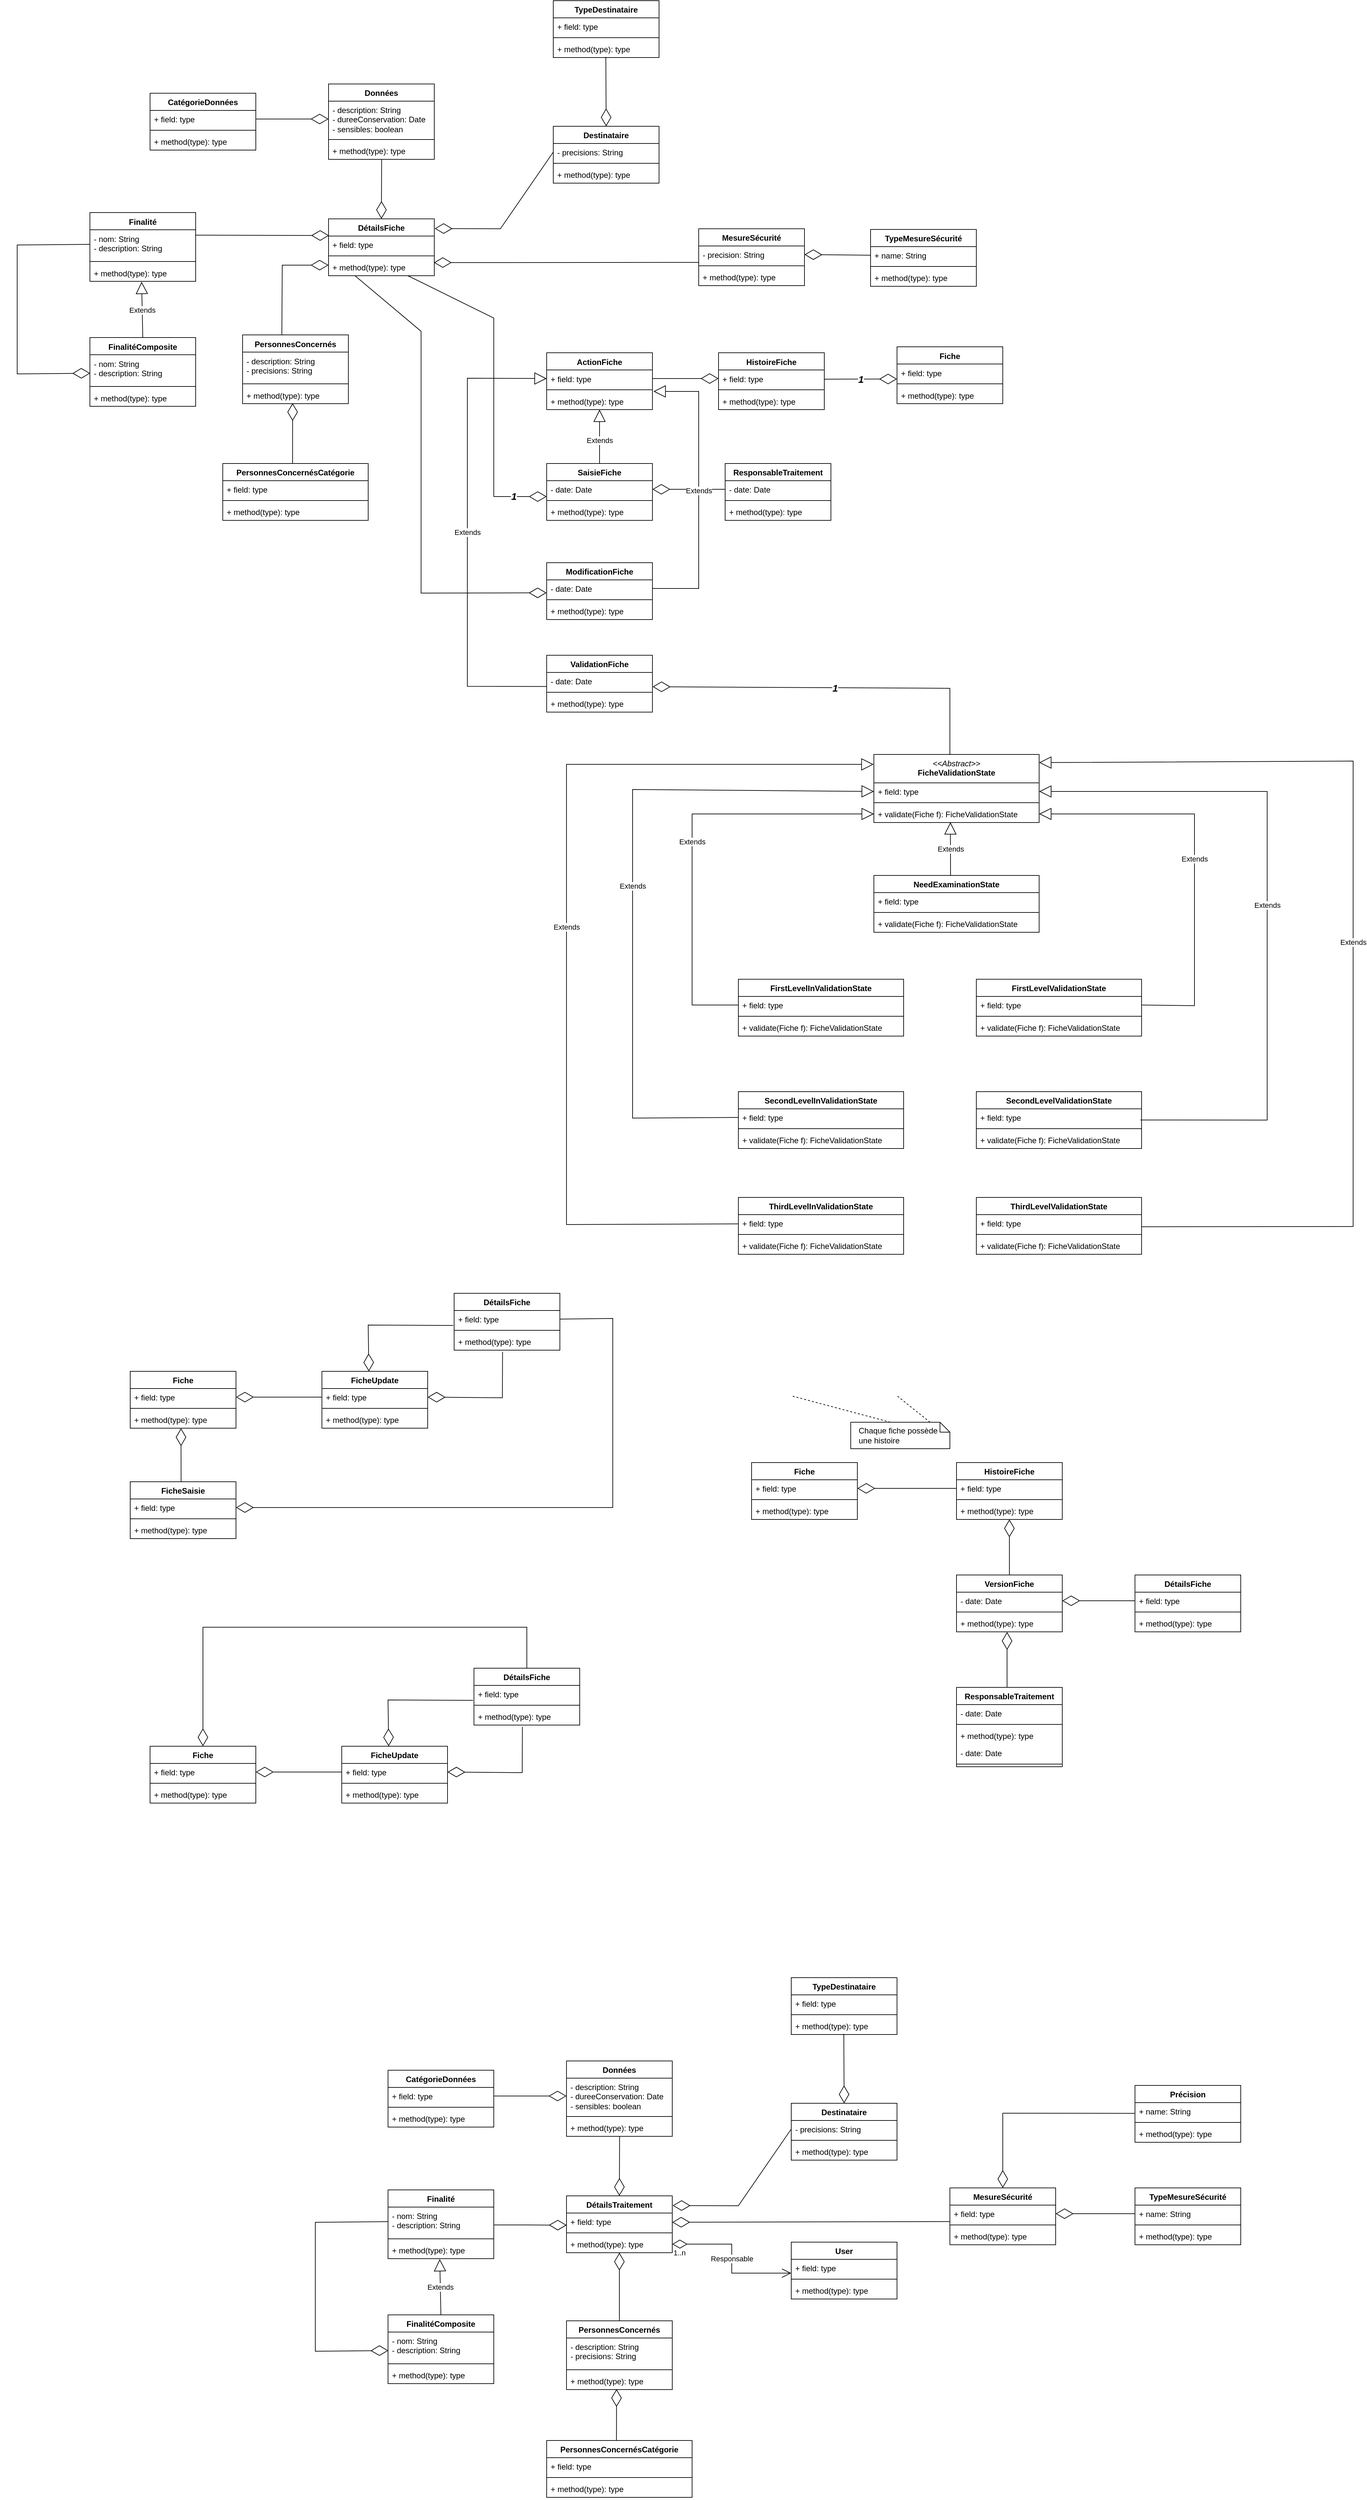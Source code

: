 <mxfile version="23.1.5" type="github">
  <diagram name="Page-1" id="nixVeVIyzlCFdmkHOl0k">
    <mxGraphModel dx="5356" dy="1743" grid="1" gridSize="10" guides="1" tooltips="1" connect="1" arrows="1" fold="1" page="1" pageScale="1" pageWidth="2339" pageHeight="3300" math="0" shadow="0">
      <root>
        <mxCell id="0" />
        <mxCell id="1" parent="0" />
        <mxCell id="a0evxMnyFcdkb5QNvWY4-1" value="DétailsTraitement" style="swimlane;fontStyle=1;align=center;verticalAlign=top;childLayout=stackLayout;horizontal=1;startSize=26;horizontalStack=0;resizeParent=1;resizeParentMax=0;resizeLast=0;collapsible=1;marginBottom=0;whiteSpace=wrap;html=1;" parent="1" vertex="1">
          <mxGeometry x="820" y="3400" width="160" height="86" as="geometry" />
        </mxCell>
        <mxCell id="a0evxMnyFcdkb5QNvWY4-2" value="+ field: type" style="text;strokeColor=none;fillColor=none;align=left;verticalAlign=top;spacingLeft=4;spacingRight=4;overflow=hidden;rotatable=0;points=[[0,0.5],[1,0.5]];portConstraint=eastwest;whiteSpace=wrap;html=1;" parent="a0evxMnyFcdkb5QNvWY4-1" vertex="1">
          <mxGeometry y="26" width="160" height="26" as="geometry" />
        </mxCell>
        <mxCell id="a0evxMnyFcdkb5QNvWY4-3" value="" style="line;strokeWidth=1;fillColor=none;align=left;verticalAlign=middle;spacingTop=-1;spacingLeft=3;spacingRight=3;rotatable=0;labelPosition=right;points=[];portConstraint=eastwest;strokeColor=inherit;" parent="a0evxMnyFcdkb5QNvWY4-1" vertex="1">
          <mxGeometry y="52" width="160" height="8" as="geometry" />
        </mxCell>
        <mxCell id="a0evxMnyFcdkb5QNvWY4-4" value="+ method(type): type" style="text;strokeColor=none;fillColor=none;align=left;verticalAlign=top;spacingLeft=4;spacingRight=4;overflow=hidden;rotatable=0;points=[[0,0.5],[1,0.5]];portConstraint=eastwest;whiteSpace=wrap;html=1;" parent="a0evxMnyFcdkb5QNvWY4-1" vertex="1">
          <mxGeometry y="60" width="160" height="26" as="geometry" />
        </mxCell>
        <mxCell id="a0evxMnyFcdkb5QNvWY4-5" value="User" style="swimlane;fontStyle=1;align=center;verticalAlign=top;childLayout=stackLayout;horizontal=1;startSize=26;horizontalStack=0;resizeParent=1;resizeParentMax=0;resizeLast=0;collapsible=1;marginBottom=0;whiteSpace=wrap;html=1;" parent="1" vertex="1">
          <mxGeometry x="1160" y="3470" width="160" height="86" as="geometry" />
        </mxCell>
        <mxCell id="a0evxMnyFcdkb5QNvWY4-6" value="+ field: type" style="text;strokeColor=none;fillColor=none;align=left;verticalAlign=top;spacingLeft=4;spacingRight=4;overflow=hidden;rotatable=0;points=[[0,0.5],[1,0.5]];portConstraint=eastwest;whiteSpace=wrap;html=1;" parent="a0evxMnyFcdkb5QNvWY4-5" vertex="1">
          <mxGeometry y="26" width="160" height="26" as="geometry" />
        </mxCell>
        <mxCell id="a0evxMnyFcdkb5QNvWY4-7" value="" style="line;strokeWidth=1;fillColor=none;align=left;verticalAlign=middle;spacingTop=-1;spacingLeft=3;spacingRight=3;rotatable=0;labelPosition=right;points=[];portConstraint=eastwest;strokeColor=inherit;" parent="a0evxMnyFcdkb5QNvWY4-5" vertex="1">
          <mxGeometry y="52" width="160" height="8" as="geometry" />
        </mxCell>
        <mxCell id="a0evxMnyFcdkb5QNvWY4-8" value="+ method(type): type" style="text;strokeColor=none;fillColor=none;align=left;verticalAlign=top;spacingLeft=4;spacingRight=4;overflow=hidden;rotatable=0;points=[[0,0.5],[1,0.5]];portConstraint=eastwest;whiteSpace=wrap;html=1;" parent="a0evxMnyFcdkb5QNvWY4-5" vertex="1">
          <mxGeometry y="60" width="160" height="26" as="geometry" />
        </mxCell>
        <mxCell id="a0evxMnyFcdkb5QNvWY4-10" value="Responsable" style="endArrow=open;html=1;endSize=12;startArrow=diamondThin;startSize=20;startFill=0;edgeStyle=orthogonalEdgeStyle;rounded=0;exitX=1;exitY=0.5;exitDx=0;exitDy=0;entryX=0;entryY=0.804;entryDx=0;entryDy=0;entryPerimeter=0;" parent="1" source="a0evxMnyFcdkb5QNvWY4-4" target="a0evxMnyFcdkb5QNvWY4-6" edge="1">
          <mxGeometry relative="1" as="geometry">
            <mxPoint x="1030.0" y="3446.436" as="sourcePoint" />
            <mxPoint x="1249.52" y="3520" as="targetPoint" />
          </mxGeometry>
        </mxCell>
        <mxCell id="a0evxMnyFcdkb5QNvWY4-11" value="1..n" style="edgeLabel;resizable=0;html=1;align=left;verticalAlign=top;" parent="a0evxMnyFcdkb5QNvWY4-10" connectable="0" vertex="1">
          <mxGeometry x="-1" relative="1" as="geometry" />
        </mxCell>
        <mxCell id="a0evxMnyFcdkb5QNvWY4-13" value="Finalité" style="swimlane;fontStyle=1;align=center;verticalAlign=top;childLayout=stackLayout;horizontal=1;startSize=26;horizontalStack=0;resizeParent=1;resizeParentMax=0;resizeLast=0;collapsible=1;marginBottom=0;whiteSpace=wrap;html=1;" parent="1" vertex="1">
          <mxGeometry x="550" y="3391" width="160" height="104" as="geometry" />
        </mxCell>
        <mxCell id="a0evxMnyFcdkb5QNvWY4-14" value="&lt;div&gt;- nom: String&lt;/div&gt;&lt;div&gt;- description: String&lt;br&gt;&lt;/div&gt;" style="text;strokeColor=none;fillColor=none;align=left;verticalAlign=top;spacingLeft=4;spacingRight=4;overflow=hidden;rotatable=0;points=[[0,0.5],[1,0.5]];portConstraint=eastwest;whiteSpace=wrap;html=1;" parent="a0evxMnyFcdkb5QNvWY4-13" vertex="1">
          <mxGeometry y="26" width="160" height="44" as="geometry" />
        </mxCell>
        <mxCell id="a0evxMnyFcdkb5QNvWY4-15" value="" style="line;strokeWidth=1;fillColor=none;align=left;verticalAlign=middle;spacingTop=-1;spacingLeft=3;spacingRight=3;rotatable=0;labelPosition=right;points=[];portConstraint=eastwest;strokeColor=inherit;" parent="a0evxMnyFcdkb5QNvWY4-13" vertex="1">
          <mxGeometry y="70" width="160" height="8" as="geometry" />
        </mxCell>
        <mxCell id="a0evxMnyFcdkb5QNvWY4-16" value="+ method(type): type" style="text;strokeColor=none;fillColor=none;align=left;verticalAlign=top;spacingLeft=4;spacingRight=4;overflow=hidden;rotatable=0;points=[[0,0.5],[1,0.5]];portConstraint=eastwest;whiteSpace=wrap;html=1;" parent="a0evxMnyFcdkb5QNvWY4-13" vertex="1">
          <mxGeometry y="78" width="160" height="26" as="geometry" />
        </mxCell>
        <mxCell id="a0evxMnyFcdkb5QNvWY4-17" value="" style="endArrow=diamondThin;endFill=0;endSize=24;html=1;rounded=0;entryX=0.002;entryY=0.705;entryDx=0;entryDy=0;exitX=1;exitY=0.615;exitDx=0;exitDy=0;exitPerimeter=0;entryPerimeter=0;" parent="1" source="a0evxMnyFcdkb5QNvWY4-14" target="a0evxMnyFcdkb5QNvWY4-2" edge="1">
          <mxGeometry width="160" relative="1" as="geometry">
            <mxPoint x="560" y="3610" as="sourcePoint" />
            <mxPoint x="720" y="3610" as="targetPoint" />
            <Array as="points">
              <mxPoint x="760" y="3444" />
            </Array>
          </mxGeometry>
        </mxCell>
        <mxCell id="a0evxMnyFcdkb5QNvWY4-19" value="FinalitéComposite" style="swimlane;fontStyle=1;align=center;verticalAlign=top;childLayout=stackLayout;horizontal=1;startSize=26;horizontalStack=0;resizeParent=1;resizeParentMax=0;resizeLast=0;collapsible=1;marginBottom=0;whiteSpace=wrap;html=1;" parent="1" vertex="1">
          <mxGeometry x="550" y="3580" width="160" height="104" as="geometry" />
        </mxCell>
        <mxCell id="a0evxMnyFcdkb5QNvWY4-20" value="&lt;div&gt;- nom: String&lt;/div&gt;&lt;div&gt;- description: String&lt;br&gt;&lt;/div&gt;" style="text;strokeColor=none;fillColor=none;align=left;verticalAlign=top;spacingLeft=4;spacingRight=4;overflow=hidden;rotatable=0;points=[[0,0.5],[1,0.5]];portConstraint=eastwest;whiteSpace=wrap;html=1;" parent="a0evxMnyFcdkb5QNvWY4-19" vertex="1">
          <mxGeometry y="26" width="160" height="44" as="geometry" />
        </mxCell>
        <mxCell id="a0evxMnyFcdkb5QNvWY4-21" value="" style="line;strokeWidth=1;fillColor=none;align=left;verticalAlign=middle;spacingTop=-1;spacingLeft=3;spacingRight=3;rotatable=0;labelPosition=right;points=[];portConstraint=eastwest;strokeColor=inherit;" parent="a0evxMnyFcdkb5QNvWY4-19" vertex="1">
          <mxGeometry y="70" width="160" height="8" as="geometry" />
        </mxCell>
        <mxCell id="a0evxMnyFcdkb5QNvWY4-22" value="+ method(type): type" style="text;strokeColor=none;fillColor=none;align=left;verticalAlign=top;spacingLeft=4;spacingRight=4;overflow=hidden;rotatable=0;points=[[0,0.5],[1,0.5]];portConstraint=eastwest;whiteSpace=wrap;html=1;" parent="a0evxMnyFcdkb5QNvWY4-19" vertex="1">
          <mxGeometry y="78" width="160" height="26" as="geometry" />
        </mxCell>
        <mxCell id="a0evxMnyFcdkb5QNvWY4-23" value="Extends" style="endArrow=block;endSize=16;endFill=0;html=1;rounded=0;exitX=0.5;exitY=0;exitDx=0;exitDy=0;entryX=0.489;entryY=1.024;entryDx=0;entryDy=0;entryPerimeter=0;" parent="1" source="a0evxMnyFcdkb5QNvWY4-19" target="a0evxMnyFcdkb5QNvWY4-16" edge="1">
          <mxGeometry width="160" relative="1" as="geometry">
            <mxPoint x="660" y="3550" as="sourcePoint" />
            <mxPoint x="630" y="3500" as="targetPoint" />
          </mxGeometry>
        </mxCell>
        <mxCell id="a0evxMnyFcdkb5QNvWY4-24" value="" style="endArrow=diamondThin;endFill=0;endSize=24;html=1;rounded=0;entryX=0.003;entryY=0.636;entryDx=0;entryDy=0;entryPerimeter=0;exitX=0;exitY=0.5;exitDx=0;exitDy=0;" parent="1" source="a0evxMnyFcdkb5QNvWY4-14" target="a0evxMnyFcdkb5QNvWY4-20" edge="1">
          <mxGeometry width="160" relative="1" as="geometry">
            <mxPoint x="370" y="3590" as="sourcePoint" />
            <mxPoint x="530" y="3590" as="targetPoint" />
            <Array as="points">
              <mxPoint x="440" y="3440" />
              <mxPoint x="440" y="3635" />
            </Array>
          </mxGeometry>
        </mxCell>
        <mxCell id="a0evxMnyFcdkb5QNvWY4-25" value="PersonnesConcernés" style="swimlane;fontStyle=1;align=center;verticalAlign=top;childLayout=stackLayout;horizontal=1;startSize=26;horizontalStack=0;resizeParent=1;resizeParentMax=0;resizeLast=0;collapsible=1;marginBottom=0;whiteSpace=wrap;html=1;" parent="1" vertex="1">
          <mxGeometry x="820" y="3589" width="160" height="104" as="geometry" />
        </mxCell>
        <mxCell id="a0evxMnyFcdkb5QNvWY4-26" value="&lt;div&gt;- description: String&lt;/div&gt;&lt;div&gt;- precisions: String&lt;br&gt;&lt;/div&gt;" style="text;strokeColor=none;fillColor=none;align=left;verticalAlign=top;spacingLeft=4;spacingRight=4;overflow=hidden;rotatable=0;points=[[0,0.5],[1,0.5]];portConstraint=eastwest;whiteSpace=wrap;html=1;" parent="a0evxMnyFcdkb5QNvWY4-25" vertex="1">
          <mxGeometry y="26" width="160" height="44" as="geometry" />
        </mxCell>
        <mxCell id="a0evxMnyFcdkb5QNvWY4-27" value="" style="line;strokeWidth=1;fillColor=none;align=left;verticalAlign=middle;spacingTop=-1;spacingLeft=3;spacingRight=3;rotatable=0;labelPosition=right;points=[];portConstraint=eastwest;strokeColor=inherit;" parent="a0evxMnyFcdkb5QNvWY4-25" vertex="1">
          <mxGeometry y="70" width="160" height="8" as="geometry" />
        </mxCell>
        <mxCell id="a0evxMnyFcdkb5QNvWY4-28" value="+ method(type): type" style="text;strokeColor=none;fillColor=none;align=left;verticalAlign=top;spacingLeft=4;spacingRight=4;overflow=hidden;rotatable=0;points=[[0,0.5],[1,0.5]];portConstraint=eastwest;whiteSpace=wrap;html=1;" parent="a0evxMnyFcdkb5QNvWY4-25" vertex="1">
          <mxGeometry y="78" width="160" height="26" as="geometry" />
        </mxCell>
        <mxCell id="a0evxMnyFcdkb5QNvWY4-30" value="" style="endArrow=diamondThin;endFill=0;endSize=24;html=1;rounded=0;exitX=0.5;exitY=0;exitDx=0;exitDy=0;entryX=0.5;entryY=1;entryDx=0;entryDy=0;" parent="1" source="a0evxMnyFcdkb5QNvWY4-25" target="a0evxMnyFcdkb5QNvWY4-1" edge="1">
          <mxGeometry width="160" relative="1" as="geometry">
            <mxPoint x="720" y="3680" as="sourcePoint" />
            <mxPoint x="900" y="3490" as="targetPoint" />
          </mxGeometry>
        </mxCell>
        <mxCell id="a0evxMnyFcdkb5QNvWY4-31" value="Données" style="swimlane;fontStyle=1;align=center;verticalAlign=top;childLayout=stackLayout;horizontal=1;startSize=26;horizontalStack=0;resizeParent=1;resizeParentMax=0;resizeLast=0;collapsible=1;marginBottom=0;whiteSpace=wrap;html=1;" parent="1" vertex="1">
          <mxGeometry x="820" y="3196" width="160" height="114" as="geometry" />
        </mxCell>
        <mxCell id="a0evxMnyFcdkb5QNvWY4-32" value="&lt;div&gt;- description: String&lt;/div&gt;&lt;div&gt;- dureeConservation: Date&lt;/div&gt;&lt;div&gt;- sensibles: boolean&lt;br&gt;&lt;/div&gt;" style="text;strokeColor=none;fillColor=none;align=left;verticalAlign=top;spacingLeft=4;spacingRight=4;overflow=hidden;rotatable=0;points=[[0,0.5],[1,0.5]];portConstraint=eastwest;whiteSpace=wrap;html=1;" parent="a0evxMnyFcdkb5QNvWY4-31" vertex="1">
          <mxGeometry y="26" width="160" height="54" as="geometry" />
        </mxCell>
        <mxCell id="a0evxMnyFcdkb5QNvWY4-33" value="" style="line;strokeWidth=1;fillColor=none;align=left;verticalAlign=middle;spacingTop=-1;spacingLeft=3;spacingRight=3;rotatable=0;labelPosition=right;points=[];portConstraint=eastwest;strokeColor=inherit;" parent="a0evxMnyFcdkb5QNvWY4-31" vertex="1">
          <mxGeometry y="80" width="160" height="8" as="geometry" />
        </mxCell>
        <mxCell id="a0evxMnyFcdkb5QNvWY4-34" value="+ method(type): type" style="text;strokeColor=none;fillColor=none;align=left;verticalAlign=top;spacingLeft=4;spacingRight=4;overflow=hidden;rotatable=0;points=[[0,0.5],[1,0.5]];portConstraint=eastwest;whiteSpace=wrap;html=1;" parent="a0evxMnyFcdkb5QNvWY4-31" vertex="1">
          <mxGeometry y="88" width="160" height="26" as="geometry" />
        </mxCell>
        <mxCell id="a0evxMnyFcdkb5QNvWY4-36" value="" style="endArrow=diamondThin;endFill=0;endSize=24;html=1;rounded=0;entryX=0.5;entryY=0;entryDx=0;entryDy=0;exitX=0.502;exitY=0.989;exitDx=0;exitDy=0;exitPerimeter=0;" parent="1" source="a0evxMnyFcdkb5QNvWY4-34" target="a0evxMnyFcdkb5QNvWY4-1" edge="1">
          <mxGeometry width="160" relative="1" as="geometry">
            <mxPoint x="790" y="3360" as="sourcePoint" />
            <mxPoint x="950" y="3360" as="targetPoint" />
          </mxGeometry>
        </mxCell>
        <mxCell id="a0evxMnyFcdkb5QNvWY4-38" value="MesureSécurité" style="swimlane;fontStyle=1;align=center;verticalAlign=top;childLayout=stackLayout;horizontal=1;startSize=26;horizontalStack=0;resizeParent=1;resizeParentMax=0;resizeLast=0;collapsible=1;marginBottom=0;whiteSpace=wrap;html=1;" parent="1" vertex="1">
          <mxGeometry x="1400" y="3388" width="160" height="86" as="geometry" />
        </mxCell>
        <mxCell id="a0evxMnyFcdkb5QNvWY4-39" value="+ field: type" style="text;strokeColor=none;fillColor=none;align=left;verticalAlign=top;spacingLeft=4;spacingRight=4;overflow=hidden;rotatable=0;points=[[0,0.5],[1,0.5]];portConstraint=eastwest;whiteSpace=wrap;html=1;" parent="a0evxMnyFcdkb5QNvWY4-38" vertex="1">
          <mxGeometry y="26" width="160" height="26" as="geometry" />
        </mxCell>
        <mxCell id="a0evxMnyFcdkb5QNvWY4-40" value="" style="line;strokeWidth=1;fillColor=none;align=left;verticalAlign=middle;spacingTop=-1;spacingLeft=3;spacingRight=3;rotatable=0;labelPosition=right;points=[];portConstraint=eastwest;strokeColor=inherit;" parent="a0evxMnyFcdkb5QNvWY4-38" vertex="1">
          <mxGeometry y="52" width="160" height="8" as="geometry" />
        </mxCell>
        <mxCell id="a0evxMnyFcdkb5QNvWY4-41" value="+ method(type): type" style="text;strokeColor=none;fillColor=none;align=left;verticalAlign=top;spacingLeft=4;spacingRight=4;overflow=hidden;rotatable=0;points=[[0,0.5],[1,0.5]];portConstraint=eastwest;whiteSpace=wrap;html=1;" parent="a0evxMnyFcdkb5QNvWY4-38" vertex="1">
          <mxGeometry y="60" width="160" height="26" as="geometry" />
        </mxCell>
        <mxCell id="a0evxMnyFcdkb5QNvWY4-42" value="" style="endArrow=diamondThin;endFill=0;endSize=24;html=1;rounded=0;exitX=-0.001;exitY=0.956;exitDx=0;exitDy=0;exitPerimeter=0;" parent="1" source="a0evxMnyFcdkb5QNvWY4-39" edge="1">
          <mxGeometry width="160" relative="1" as="geometry">
            <mxPoint x="1390" y="3439" as="sourcePoint" />
            <mxPoint x="980" y="3440" as="targetPoint" />
            <Array as="points" />
          </mxGeometry>
        </mxCell>
        <mxCell id="a0evxMnyFcdkb5QNvWY4-44" value="" style="endArrow=diamondThin;endFill=0;endSize=24;html=1;rounded=0;entryX=0;entryY=0.5;entryDx=0;entryDy=0;exitX=1;exitY=0.5;exitDx=0;exitDy=0;" parent="1" source="a0evxMnyFcdkb5QNvWY4-46" target="a0evxMnyFcdkb5QNvWY4-32" edge="1">
          <mxGeometry width="160" relative="1" as="geometry">
            <mxPoint x="720" y="3249" as="sourcePoint" />
            <mxPoint x="690" y="3314" as="targetPoint" />
          </mxGeometry>
        </mxCell>
        <mxCell id="a0evxMnyFcdkb5QNvWY4-45" value="CatégorieDonnées" style="swimlane;fontStyle=1;align=center;verticalAlign=top;childLayout=stackLayout;horizontal=1;startSize=26;horizontalStack=0;resizeParent=1;resizeParentMax=0;resizeLast=0;collapsible=1;marginBottom=0;whiteSpace=wrap;html=1;" parent="1" vertex="1">
          <mxGeometry x="550" y="3210" width="160" height="86" as="geometry" />
        </mxCell>
        <mxCell id="a0evxMnyFcdkb5QNvWY4-46" value="+ field: type" style="text;strokeColor=none;fillColor=none;align=left;verticalAlign=top;spacingLeft=4;spacingRight=4;overflow=hidden;rotatable=0;points=[[0,0.5],[1,0.5]];portConstraint=eastwest;whiteSpace=wrap;html=1;" parent="a0evxMnyFcdkb5QNvWY4-45" vertex="1">
          <mxGeometry y="26" width="160" height="26" as="geometry" />
        </mxCell>
        <mxCell id="a0evxMnyFcdkb5QNvWY4-47" value="" style="line;strokeWidth=1;fillColor=none;align=left;verticalAlign=middle;spacingTop=-1;spacingLeft=3;spacingRight=3;rotatable=0;labelPosition=right;points=[];portConstraint=eastwest;strokeColor=inherit;" parent="a0evxMnyFcdkb5QNvWY4-45" vertex="1">
          <mxGeometry y="52" width="160" height="8" as="geometry" />
        </mxCell>
        <mxCell id="a0evxMnyFcdkb5QNvWY4-48" value="+ method(type): type" style="text;strokeColor=none;fillColor=none;align=left;verticalAlign=top;spacingLeft=4;spacingRight=4;overflow=hidden;rotatable=0;points=[[0,0.5],[1,0.5]];portConstraint=eastwest;whiteSpace=wrap;html=1;" parent="a0evxMnyFcdkb5QNvWY4-45" vertex="1">
          <mxGeometry y="60" width="160" height="26" as="geometry" />
        </mxCell>
        <mxCell id="a0evxMnyFcdkb5QNvWY4-53" value="" style="endArrow=diamondThin;endFill=0;endSize=24;html=1;rounded=0;entryX=1;entryY=0.5;entryDx=0;entryDy=0;exitX=0;exitY=0.5;exitDx=0;exitDy=0;" parent="1" source="a0evxMnyFcdkb5QNvWY4-55" target="a0evxMnyFcdkb5QNvWY4-39" edge="1">
          <mxGeometry width="160" relative="1" as="geometry">
            <mxPoint x="1670" y="3433" as="sourcePoint" />
            <mxPoint x="1830" y="3423" as="targetPoint" />
          </mxGeometry>
        </mxCell>
        <mxCell id="a0evxMnyFcdkb5QNvWY4-54" value="TypeMesureSécurité" style="swimlane;fontStyle=1;align=center;verticalAlign=top;childLayout=stackLayout;horizontal=1;startSize=26;horizontalStack=0;resizeParent=1;resizeParentMax=0;resizeLast=0;collapsible=1;marginBottom=0;whiteSpace=wrap;html=1;" parent="1" vertex="1">
          <mxGeometry x="1680" y="3388" width="160" height="86" as="geometry" />
        </mxCell>
        <mxCell id="a0evxMnyFcdkb5QNvWY4-55" value="+ name: String" style="text;strokeColor=none;fillColor=none;align=left;verticalAlign=top;spacingLeft=4;spacingRight=4;overflow=hidden;rotatable=0;points=[[0,0.5],[1,0.5]];portConstraint=eastwest;whiteSpace=wrap;html=1;" parent="a0evxMnyFcdkb5QNvWY4-54" vertex="1">
          <mxGeometry y="26" width="160" height="26" as="geometry" />
        </mxCell>
        <mxCell id="a0evxMnyFcdkb5QNvWY4-56" value="" style="line;strokeWidth=1;fillColor=none;align=left;verticalAlign=middle;spacingTop=-1;spacingLeft=3;spacingRight=3;rotatable=0;labelPosition=right;points=[];portConstraint=eastwest;strokeColor=inherit;" parent="a0evxMnyFcdkb5QNvWY4-54" vertex="1">
          <mxGeometry y="52" width="160" height="8" as="geometry" />
        </mxCell>
        <mxCell id="a0evxMnyFcdkb5QNvWY4-57" value="+ method(type): type" style="text;strokeColor=none;fillColor=none;align=left;verticalAlign=top;spacingLeft=4;spacingRight=4;overflow=hidden;rotatable=0;points=[[0,0.5],[1,0.5]];portConstraint=eastwest;whiteSpace=wrap;html=1;" parent="a0evxMnyFcdkb5QNvWY4-54" vertex="1">
          <mxGeometry y="60" width="160" height="26" as="geometry" />
        </mxCell>
        <mxCell id="a0evxMnyFcdkb5QNvWY4-58" value="Précision" style="swimlane;fontStyle=1;align=center;verticalAlign=top;childLayout=stackLayout;horizontal=1;startSize=26;horizontalStack=0;resizeParent=1;resizeParentMax=0;resizeLast=0;collapsible=1;marginBottom=0;whiteSpace=wrap;html=1;" parent="1" vertex="1">
          <mxGeometry x="1680" y="3233" width="160" height="86" as="geometry" />
        </mxCell>
        <mxCell id="a0evxMnyFcdkb5QNvWY4-59" value="+ name: String" style="text;strokeColor=none;fillColor=none;align=left;verticalAlign=top;spacingLeft=4;spacingRight=4;overflow=hidden;rotatable=0;points=[[0,0.5],[1,0.5]];portConstraint=eastwest;whiteSpace=wrap;html=1;" parent="a0evxMnyFcdkb5QNvWY4-58" vertex="1">
          <mxGeometry y="26" width="160" height="26" as="geometry" />
        </mxCell>
        <mxCell id="a0evxMnyFcdkb5QNvWY4-60" value="" style="line;strokeWidth=1;fillColor=none;align=left;verticalAlign=middle;spacingTop=-1;spacingLeft=3;spacingRight=3;rotatable=0;labelPosition=right;points=[];portConstraint=eastwest;strokeColor=inherit;" parent="a0evxMnyFcdkb5QNvWY4-58" vertex="1">
          <mxGeometry y="52" width="160" height="8" as="geometry" />
        </mxCell>
        <mxCell id="a0evxMnyFcdkb5QNvWY4-61" value="+ method(type): type" style="text;strokeColor=none;fillColor=none;align=left;verticalAlign=top;spacingLeft=4;spacingRight=4;overflow=hidden;rotatable=0;points=[[0,0.5],[1,0.5]];portConstraint=eastwest;whiteSpace=wrap;html=1;" parent="a0evxMnyFcdkb5QNvWY4-58" vertex="1">
          <mxGeometry y="60" width="160" height="26" as="geometry" />
        </mxCell>
        <mxCell id="a0evxMnyFcdkb5QNvWY4-62" value="" style="endArrow=diamondThin;endFill=0;endSize=24;html=1;rounded=0;entryX=0.5;entryY=0;entryDx=0;entryDy=0;exitX=-0.004;exitY=0.626;exitDx=0;exitDy=0;exitPerimeter=0;" parent="1" source="a0evxMnyFcdkb5QNvWY4-59" target="a0evxMnyFcdkb5QNvWY4-38" edge="1">
          <mxGeometry width="160" relative="1" as="geometry">
            <mxPoint x="1670" y="3313" as="sourcePoint" />
            <mxPoint x="1490" y="3363" as="targetPoint" />
            <Array as="points">
              <mxPoint x="1480" y="3275" />
            </Array>
          </mxGeometry>
        </mxCell>
        <mxCell id="a0evxMnyFcdkb5QNvWY4-65" value="" style="endArrow=diamondThin;endFill=0;endSize=24;html=1;rounded=0;entryX=0.473;entryY=0.971;entryDx=0;entryDy=0;entryPerimeter=0;exitX=0.48;exitY=0;exitDx=0;exitDy=0;exitPerimeter=0;" parent="1" source="a0evxMnyFcdkb5QNvWY4-66" target="a0evxMnyFcdkb5QNvWY4-28" edge="1">
          <mxGeometry width="160" relative="1" as="geometry">
            <mxPoint x="896" y="3750" as="sourcePoint" />
            <mxPoint x="890" y="3730" as="targetPoint" />
          </mxGeometry>
        </mxCell>
        <mxCell id="a0evxMnyFcdkb5QNvWY4-66" value="PersonnesConcernésCatégorie" style="swimlane;fontStyle=1;align=center;verticalAlign=top;childLayout=stackLayout;horizontal=1;startSize=26;horizontalStack=0;resizeParent=1;resizeParentMax=0;resizeLast=0;collapsible=1;marginBottom=0;whiteSpace=wrap;html=1;" parent="1" vertex="1">
          <mxGeometry x="790" y="3770" width="220" height="86" as="geometry" />
        </mxCell>
        <mxCell id="a0evxMnyFcdkb5QNvWY4-67" value="+ field: type" style="text;strokeColor=none;fillColor=none;align=left;verticalAlign=top;spacingLeft=4;spacingRight=4;overflow=hidden;rotatable=0;points=[[0,0.5],[1,0.5]];portConstraint=eastwest;whiteSpace=wrap;html=1;" parent="a0evxMnyFcdkb5QNvWY4-66" vertex="1">
          <mxGeometry y="26" width="220" height="26" as="geometry" />
        </mxCell>
        <mxCell id="a0evxMnyFcdkb5QNvWY4-68" value="" style="line;strokeWidth=1;fillColor=none;align=left;verticalAlign=middle;spacingTop=-1;spacingLeft=3;spacingRight=3;rotatable=0;labelPosition=right;points=[];portConstraint=eastwest;strokeColor=inherit;" parent="a0evxMnyFcdkb5QNvWY4-66" vertex="1">
          <mxGeometry y="52" width="220" height="8" as="geometry" />
        </mxCell>
        <mxCell id="a0evxMnyFcdkb5QNvWY4-69" value="+ method(type): type" style="text;strokeColor=none;fillColor=none;align=left;verticalAlign=top;spacingLeft=4;spacingRight=4;overflow=hidden;rotatable=0;points=[[0,0.5],[1,0.5]];portConstraint=eastwest;whiteSpace=wrap;html=1;" parent="a0evxMnyFcdkb5QNvWY4-66" vertex="1">
          <mxGeometry y="60" width="220" height="26" as="geometry" />
        </mxCell>
        <mxCell id="a0evxMnyFcdkb5QNvWY4-71" value="" style="endArrow=diamondThin;endFill=0;endSize=24;html=1;rounded=0;exitX=0;exitY=0.5;exitDx=0;exitDy=0;entryX=1.004;entryY=0.17;entryDx=0;entryDy=0;entryPerimeter=0;" parent="1" source="a0evxMnyFcdkb5QNvWY4-73" target="a0evxMnyFcdkb5QNvWY4-1" edge="1">
          <mxGeometry width="160" relative="1" as="geometry">
            <mxPoint x="1330" y="3374.13" as="sourcePoint" />
            <mxPoint x="980" y="3410" as="targetPoint" />
            <Array as="points">
              <mxPoint x="1080" y="3415" />
            </Array>
          </mxGeometry>
        </mxCell>
        <mxCell id="a0evxMnyFcdkb5QNvWY4-72" value="Destinataire" style="swimlane;fontStyle=1;align=center;verticalAlign=top;childLayout=stackLayout;horizontal=1;startSize=26;horizontalStack=0;resizeParent=1;resizeParentMax=0;resizeLast=0;collapsible=1;marginBottom=0;whiteSpace=wrap;html=1;" parent="1" vertex="1">
          <mxGeometry x="1160" y="3260" width="160" height="86" as="geometry" />
        </mxCell>
        <mxCell id="a0evxMnyFcdkb5QNvWY4-73" value="- precisions: String" style="text;strokeColor=none;fillColor=none;align=left;verticalAlign=top;spacingLeft=4;spacingRight=4;overflow=hidden;rotatable=0;points=[[0,0.5],[1,0.5]];portConstraint=eastwest;whiteSpace=wrap;html=1;" parent="a0evxMnyFcdkb5QNvWY4-72" vertex="1">
          <mxGeometry y="26" width="160" height="26" as="geometry" />
        </mxCell>
        <mxCell id="a0evxMnyFcdkb5QNvWY4-74" value="" style="line;strokeWidth=1;fillColor=none;align=left;verticalAlign=middle;spacingTop=-1;spacingLeft=3;spacingRight=3;rotatable=0;labelPosition=right;points=[];portConstraint=eastwest;strokeColor=inherit;" parent="a0evxMnyFcdkb5QNvWY4-72" vertex="1">
          <mxGeometry y="52" width="160" height="8" as="geometry" />
        </mxCell>
        <mxCell id="a0evxMnyFcdkb5QNvWY4-75" value="+ method(type): type" style="text;strokeColor=none;fillColor=none;align=left;verticalAlign=top;spacingLeft=4;spacingRight=4;overflow=hidden;rotatable=0;points=[[0,0.5],[1,0.5]];portConstraint=eastwest;whiteSpace=wrap;html=1;" parent="a0evxMnyFcdkb5QNvWY4-72" vertex="1">
          <mxGeometry y="60" width="160" height="26" as="geometry" />
        </mxCell>
        <mxCell id="a0evxMnyFcdkb5QNvWY4-76" value="" style="endArrow=diamondThin;endFill=0;endSize=24;html=1;rounded=0;entryX=0.5;entryY=0;entryDx=0;entryDy=0;exitX=0.497;exitY=0.968;exitDx=0;exitDy=0;exitPerimeter=0;" parent="1" source="a0evxMnyFcdkb5QNvWY4-80" target="a0evxMnyFcdkb5QNvWY4-72" edge="1">
          <mxGeometry width="160" relative="1" as="geometry">
            <mxPoint x="1240" y="3160" as="sourcePoint" />
            <mxPoint x="1230" y="3250" as="targetPoint" />
          </mxGeometry>
        </mxCell>
        <mxCell id="a0evxMnyFcdkb5QNvWY4-77" value="TypeDestinataire" style="swimlane;fontStyle=1;align=center;verticalAlign=top;childLayout=stackLayout;horizontal=1;startSize=26;horizontalStack=0;resizeParent=1;resizeParentMax=0;resizeLast=0;collapsible=1;marginBottom=0;whiteSpace=wrap;html=1;" parent="1" vertex="1">
          <mxGeometry x="1160" y="3070" width="160" height="86" as="geometry" />
        </mxCell>
        <mxCell id="a0evxMnyFcdkb5QNvWY4-78" value="+ field: type" style="text;strokeColor=none;fillColor=none;align=left;verticalAlign=top;spacingLeft=4;spacingRight=4;overflow=hidden;rotatable=0;points=[[0,0.5],[1,0.5]];portConstraint=eastwest;whiteSpace=wrap;html=1;" parent="a0evxMnyFcdkb5QNvWY4-77" vertex="1">
          <mxGeometry y="26" width="160" height="26" as="geometry" />
        </mxCell>
        <mxCell id="a0evxMnyFcdkb5QNvWY4-79" value="" style="line;strokeWidth=1;fillColor=none;align=left;verticalAlign=middle;spacingTop=-1;spacingLeft=3;spacingRight=3;rotatable=0;labelPosition=right;points=[];portConstraint=eastwest;strokeColor=inherit;" parent="a0evxMnyFcdkb5QNvWY4-77" vertex="1">
          <mxGeometry y="52" width="160" height="8" as="geometry" />
        </mxCell>
        <mxCell id="a0evxMnyFcdkb5QNvWY4-80" value="+ method(type): type" style="text;strokeColor=none;fillColor=none;align=left;verticalAlign=top;spacingLeft=4;spacingRight=4;overflow=hidden;rotatable=0;points=[[0,0.5],[1,0.5]];portConstraint=eastwest;whiteSpace=wrap;html=1;" parent="a0evxMnyFcdkb5QNvWY4-77" vertex="1">
          <mxGeometry y="60" width="160" height="26" as="geometry" />
        </mxCell>
        <mxCell id="dNQ-nuRIswebX-F6g3wM-1" value="DétailsFiche" style="swimlane;fontStyle=1;align=center;verticalAlign=top;childLayout=stackLayout;horizontal=1;startSize=26;horizontalStack=0;resizeParent=1;resizeParentMax=0;resizeLast=0;collapsible=1;marginBottom=0;whiteSpace=wrap;html=1;" parent="1" vertex="1">
          <mxGeometry x="680" y="2602" width="160" height="86" as="geometry" />
        </mxCell>
        <mxCell id="dNQ-nuRIswebX-F6g3wM-2" value="+ field: type" style="text;strokeColor=none;fillColor=none;align=left;verticalAlign=top;spacingLeft=4;spacingRight=4;overflow=hidden;rotatable=0;points=[[0,0.5],[1,0.5]];portConstraint=eastwest;whiteSpace=wrap;html=1;" parent="dNQ-nuRIswebX-F6g3wM-1" vertex="1">
          <mxGeometry y="26" width="160" height="26" as="geometry" />
        </mxCell>
        <mxCell id="dNQ-nuRIswebX-F6g3wM-3" value="" style="line;strokeWidth=1;fillColor=none;align=left;verticalAlign=middle;spacingTop=-1;spacingLeft=3;spacingRight=3;rotatable=0;labelPosition=right;points=[];portConstraint=eastwest;strokeColor=inherit;" parent="dNQ-nuRIswebX-F6g3wM-1" vertex="1">
          <mxGeometry y="52" width="160" height="8" as="geometry" />
        </mxCell>
        <mxCell id="dNQ-nuRIswebX-F6g3wM-4" value="+ method(type): type" style="text;strokeColor=none;fillColor=none;align=left;verticalAlign=top;spacingLeft=4;spacingRight=4;overflow=hidden;rotatable=0;points=[[0,0.5],[1,0.5]];portConstraint=eastwest;whiteSpace=wrap;html=1;" parent="dNQ-nuRIswebX-F6g3wM-1" vertex="1">
          <mxGeometry y="60" width="160" height="26" as="geometry" />
        </mxCell>
        <mxCell id="dNQ-nuRIswebX-F6g3wM-15" value="FicheUpdate" style="swimlane;fontStyle=1;align=center;verticalAlign=top;childLayout=stackLayout;horizontal=1;startSize=26;horizontalStack=0;resizeParent=1;resizeParentMax=0;resizeLast=0;collapsible=1;marginBottom=0;whiteSpace=wrap;html=1;" parent="1" vertex="1">
          <mxGeometry x="480" y="2720" width="160" height="86" as="geometry" />
        </mxCell>
        <mxCell id="dNQ-nuRIswebX-F6g3wM-16" value="+ field: type" style="text;strokeColor=none;fillColor=none;align=left;verticalAlign=top;spacingLeft=4;spacingRight=4;overflow=hidden;rotatable=0;points=[[0,0.5],[1,0.5]];portConstraint=eastwest;whiteSpace=wrap;html=1;" parent="dNQ-nuRIswebX-F6g3wM-15" vertex="1">
          <mxGeometry y="26" width="160" height="26" as="geometry" />
        </mxCell>
        <mxCell id="dNQ-nuRIswebX-F6g3wM-17" value="" style="line;strokeWidth=1;fillColor=none;align=left;verticalAlign=middle;spacingTop=-1;spacingLeft=3;spacingRight=3;rotatable=0;labelPosition=right;points=[];portConstraint=eastwest;strokeColor=inherit;" parent="dNQ-nuRIswebX-F6g3wM-15" vertex="1">
          <mxGeometry y="52" width="160" height="8" as="geometry" />
        </mxCell>
        <mxCell id="dNQ-nuRIswebX-F6g3wM-18" value="+ method(type): type" style="text;strokeColor=none;fillColor=none;align=left;verticalAlign=top;spacingLeft=4;spacingRight=4;overflow=hidden;rotatable=0;points=[[0,0.5],[1,0.5]];portConstraint=eastwest;whiteSpace=wrap;html=1;" parent="dNQ-nuRIswebX-F6g3wM-15" vertex="1">
          <mxGeometry y="60" width="160" height="26" as="geometry" />
        </mxCell>
        <mxCell id="dNQ-nuRIswebX-F6g3wM-19" value="" style="endArrow=diamondThin;endFill=0;endSize=24;html=1;rounded=0;entryX=1;entryY=0.5;entryDx=0;entryDy=0;exitX=0.458;exitY=1.101;exitDx=0;exitDy=0;exitPerimeter=0;" parent="1" source="dNQ-nuRIswebX-F6g3wM-4" target="dNQ-nuRIswebX-F6g3wM-16" edge="1">
          <mxGeometry width="160" relative="1" as="geometry">
            <mxPoint x="760" y="2770" as="sourcePoint" />
            <mxPoint x="920" y="2770" as="targetPoint" />
            <Array as="points">
              <mxPoint x="753" y="2760" />
            </Array>
          </mxGeometry>
        </mxCell>
        <mxCell id="dNQ-nuRIswebX-F6g3wM-20" value="" style="endArrow=diamondThin;endFill=0;endSize=24;html=1;rounded=0;exitX=-0.009;exitY=0.87;exitDx=0;exitDy=0;exitPerimeter=0;" parent="1" source="dNQ-nuRIswebX-F6g3wM-2" edge="1">
          <mxGeometry width="160" relative="1" as="geometry">
            <mxPoint x="616.5" y="2602" as="sourcePoint" />
            <mxPoint x="551" y="2720" as="targetPoint" />
            <Array as="points">
              <mxPoint x="550" y="2650" />
            </Array>
          </mxGeometry>
        </mxCell>
        <mxCell id="dNQ-nuRIswebX-F6g3wM-21" value="Fiche" style="swimlane;fontStyle=1;align=center;verticalAlign=top;childLayout=stackLayout;horizontal=1;startSize=26;horizontalStack=0;resizeParent=1;resizeParentMax=0;resizeLast=0;collapsible=1;marginBottom=0;whiteSpace=wrap;html=1;" parent="1" vertex="1">
          <mxGeometry x="190" y="2720" width="160" height="86" as="geometry" />
        </mxCell>
        <mxCell id="dNQ-nuRIswebX-F6g3wM-22" value="+ field: type" style="text;strokeColor=none;fillColor=none;align=left;verticalAlign=top;spacingLeft=4;spacingRight=4;overflow=hidden;rotatable=0;points=[[0,0.5],[1,0.5]];portConstraint=eastwest;whiteSpace=wrap;html=1;" parent="dNQ-nuRIswebX-F6g3wM-21" vertex="1">
          <mxGeometry y="26" width="160" height="26" as="geometry" />
        </mxCell>
        <mxCell id="dNQ-nuRIswebX-F6g3wM-23" value="" style="line;strokeWidth=1;fillColor=none;align=left;verticalAlign=middle;spacingTop=-1;spacingLeft=3;spacingRight=3;rotatable=0;labelPosition=right;points=[];portConstraint=eastwest;strokeColor=inherit;" parent="dNQ-nuRIswebX-F6g3wM-21" vertex="1">
          <mxGeometry y="52" width="160" height="8" as="geometry" />
        </mxCell>
        <mxCell id="dNQ-nuRIswebX-F6g3wM-24" value="+ method(type): type" style="text;strokeColor=none;fillColor=none;align=left;verticalAlign=top;spacingLeft=4;spacingRight=4;overflow=hidden;rotatable=0;points=[[0,0.5],[1,0.5]];portConstraint=eastwest;whiteSpace=wrap;html=1;" parent="dNQ-nuRIswebX-F6g3wM-21" vertex="1">
          <mxGeometry y="60" width="160" height="26" as="geometry" />
        </mxCell>
        <mxCell id="dNQ-nuRIswebX-F6g3wM-25" value="" style="endArrow=diamondThin;endFill=0;endSize=24;html=1;rounded=0;entryX=1;entryY=0.5;entryDx=0;entryDy=0;exitX=0;exitY=0.5;exitDx=0;exitDy=0;" parent="1" source="dNQ-nuRIswebX-F6g3wM-16" target="dNQ-nuRIswebX-F6g3wM-22" edge="1">
          <mxGeometry width="160" relative="1" as="geometry">
            <mxPoint x="300" y="2860" as="sourcePoint" />
            <mxPoint x="460" y="2860" as="targetPoint" />
          </mxGeometry>
        </mxCell>
        <mxCell id="dNQ-nuRIswebX-F6g3wM-26" value="" style="endArrow=diamondThin;endFill=0;endSize=24;html=1;rounded=0;entryX=0.5;entryY=0;entryDx=0;entryDy=0;exitX=0.5;exitY=0;exitDx=0;exitDy=0;" parent="1" source="dNQ-nuRIswebX-F6g3wM-1" target="dNQ-nuRIswebX-F6g3wM-21" edge="1">
          <mxGeometry width="160" relative="1" as="geometry">
            <mxPoint x="330" y="2620" as="sourcePoint" />
            <mxPoint x="490" y="2620" as="targetPoint" />
            <Array as="points">
              <mxPoint x="760" y="2540" />
              <mxPoint x="270" y="2540" />
            </Array>
          </mxGeometry>
        </mxCell>
        <mxCell id="dNQ-nuRIswebX-F6g3wM-28" value="DétailsFiche" style="swimlane;fontStyle=1;align=center;verticalAlign=top;childLayout=stackLayout;horizontal=1;startSize=26;horizontalStack=0;resizeParent=1;resizeParentMax=0;resizeLast=0;collapsible=1;marginBottom=0;whiteSpace=wrap;html=1;" parent="1" vertex="1">
          <mxGeometry x="650" y="2035" width="160" height="86" as="geometry" />
        </mxCell>
        <mxCell id="dNQ-nuRIswebX-F6g3wM-29" value="+ field: type" style="text;strokeColor=none;fillColor=none;align=left;verticalAlign=top;spacingLeft=4;spacingRight=4;overflow=hidden;rotatable=0;points=[[0,0.5],[1,0.5]];portConstraint=eastwest;whiteSpace=wrap;html=1;" parent="dNQ-nuRIswebX-F6g3wM-28" vertex="1">
          <mxGeometry y="26" width="160" height="26" as="geometry" />
        </mxCell>
        <mxCell id="dNQ-nuRIswebX-F6g3wM-30" value="" style="line;strokeWidth=1;fillColor=none;align=left;verticalAlign=middle;spacingTop=-1;spacingLeft=3;spacingRight=3;rotatable=0;labelPosition=right;points=[];portConstraint=eastwest;strokeColor=inherit;" parent="dNQ-nuRIswebX-F6g3wM-28" vertex="1">
          <mxGeometry y="52" width="160" height="8" as="geometry" />
        </mxCell>
        <mxCell id="dNQ-nuRIswebX-F6g3wM-31" value="+ method(type): type" style="text;strokeColor=none;fillColor=none;align=left;verticalAlign=top;spacingLeft=4;spacingRight=4;overflow=hidden;rotatable=0;points=[[0,0.5],[1,0.5]];portConstraint=eastwest;whiteSpace=wrap;html=1;" parent="dNQ-nuRIswebX-F6g3wM-28" vertex="1">
          <mxGeometry y="60" width="160" height="26" as="geometry" />
        </mxCell>
        <mxCell id="dNQ-nuRIswebX-F6g3wM-32" value="FicheUpdate" style="swimlane;fontStyle=1;align=center;verticalAlign=top;childLayout=stackLayout;horizontal=1;startSize=26;horizontalStack=0;resizeParent=1;resizeParentMax=0;resizeLast=0;collapsible=1;marginBottom=0;whiteSpace=wrap;html=1;" parent="1" vertex="1">
          <mxGeometry x="450" y="2153" width="160" height="86" as="geometry" />
        </mxCell>
        <mxCell id="dNQ-nuRIswebX-F6g3wM-33" value="+ field: type" style="text;strokeColor=none;fillColor=none;align=left;verticalAlign=top;spacingLeft=4;spacingRight=4;overflow=hidden;rotatable=0;points=[[0,0.5],[1,0.5]];portConstraint=eastwest;whiteSpace=wrap;html=1;" parent="dNQ-nuRIswebX-F6g3wM-32" vertex="1">
          <mxGeometry y="26" width="160" height="26" as="geometry" />
        </mxCell>
        <mxCell id="dNQ-nuRIswebX-F6g3wM-34" value="" style="line;strokeWidth=1;fillColor=none;align=left;verticalAlign=middle;spacingTop=-1;spacingLeft=3;spacingRight=3;rotatable=0;labelPosition=right;points=[];portConstraint=eastwest;strokeColor=inherit;" parent="dNQ-nuRIswebX-F6g3wM-32" vertex="1">
          <mxGeometry y="52" width="160" height="8" as="geometry" />
        </mxCell>
        <mxCell id="dNQ-nuRIswebX-F6g3wM-35" value="+ method(type): type" style="text;strokeColor=none;fillColor=none;align=left;verticalAlign=top;spacingLeft=4;spacingRight=4;overflow=hidden;rotatable=0;points=[[0,0.5],[1,0.5]];portConstraint=eastwest;whiteSpace=wrap;html=1;" parent="dNQ-nuRIswebX-F6g3wM-32" vertex="1">
          <mxGeometry y="60" width="160" height="26" as="geometry" />
        </mxCell>
        <mxCell id="dNQ-nuRIswebX-F6g3wM-36" value="" style="endArrow=diamondThin;endFill=0;endSize=24;html=1;rounded=0;entryX=1;entryY=0.5;entryDx=0;entryDy=0;exitX=0.458;exitY=1.101;exitDx=0;exitDy=0;exitPerimeter=0;" parent="1" source="dNQ-nuRIswebX-F6g3wM-31" target="dNQ-nuRIswebX-F6g3wM-33" edge="1">
          <mxGeometry width="160" relative="1" as="geometry">
            <mxPoint x="730" y="2203" as="sourcePoint" />
            <mxPoint x="890" y="2203" as="targetPoint" />
            <Array as="points">
              <mxPoint x="723" y="2193" />
            </Array>
          </mxGeometry>
        </mxCell>
        <mxCell id="dNQ-nuRIswebX-F6g3wM-37" value="" style="endArrow=diamondThin;endFill=0;endSize=24;html=1;rounded=0;exitX=-0.009;exitY=0.87;exitDx=0;exitDy=0;exitPerimeter=0;" parent="1" source="dNQ-nuRIswebX-F6g3wM-29" edge="1">
          <mxGeometry width="160" relative="1" as="geometry">
            <mxPoint x="586.5" y="2035" as="sourcePoint" />
            <mxPoint x="521" y="2153" as="targetPoint" />
            <Array as="points">
              <mxPoint x="520" y="2083" />
            </Array>
          </mxGeometry>
        </mxCell>
        <mxCell id="dNQ-nuRIswebX-F6g3wM-38" value="Fiche" style="swimlane;fontStyle=1;align=center;verticalAlign=top;childLayout=stackLayout;horizontal=1;startSize=26;horizontalStack=0;resizeParent=1;resizeParentMax=0;resizeLast=0;collapsible=1;marginBottom=0;whiteSpace=wrap;html=1;" parent="1" vertex="1">
          <mxGeometry x="160" y="2153" width="160" height="86" as="geometry" />
        </mxCell>
        <mxCell id="dNQ-nuRIswebX-F6g3wM-39" value="+ field: type" style="text;strokeColor=none;fillColor=none;align=left;verticalAlign=top;spacingLeft=4;spacingRight=4;overflow=hidden;rotatable=0;points=[[0,0.5],[1,0.5]];portConstraint=eastwest;whiteSpace=wrap;html=1;" parent="dNQ-nuRIswebX-F6g3wM-38" vertex="1">
          <mxGeometry y="26" width="160" height="26" as="geometry" />
        </mxCell>
        <mxCell id="dNQ-nuRIswebX-F6g3wM-40" value="" style="line;strokeWidth=1;fillColor=none;align=left;verticalAlign=middle;spacingTop=-1;spacingLeft=3;spacingRight=3;rotatable=0;labelPosition=right;points=[];portConstraint=eastwest;strokeColor=inherit;" parent="dNQ-nuRIswebX-F6g3wM-38" vertex="1">
          <mxGeometry y="52" width="160" height="8" as="geometry" />
        </mxCell>
        <mxCell id="dNQ-nuRIswebX-F6g3wM-41" value="+ method(type): type" style="text;strokeColor=none;fillColor=none;align=left;verticalAlign=top;spacingLeft=4;spacingRight=4;overflow=hidden;rotatable=0;points=[[0,0.5],[1,0.5]];portConstraint=eastwest;whiteSpace=wrap;html=1;" parent="dNQ-nuRIswebX-F6g3wM-38" vertex="1">
          <mxGeometry y="60" width="160" height="26" as="geometry" />
        </mxCell>
        <mxCell id="dNQ-nuRIswebX-F6g3wM-42" value="" style="endArrow=diamondThin;endFill=0;endSize=24;html=1;rounded=0;entryX=1;entryY=0.5;entryDx=0;entryDy=0;exitX=0;exitY=0.5;exitDx=0;exitDy=0;" parent="1" source="dNQ-nuRIswebX-F6g3wM-33" target="dNQ-nuRIswebX-F6g3wM-39" edge="1">
          <mxGeometry width="160" relative="1" as="geometry">
            <mxPoint x="270" y="2293" as="sourcePoint" />
            <mxPoint x="430" y="2293" as="targetPoint" />
          </mxGeometry>
        </mxCell>
        <mxCell id="dNQ-nuRIswebX-F6g3wM-44" value="" style="endArrow=diamondThin;endFill=0;endSize=24;html=1;rounded=0;exitX=0.481;exitY=0.002;exitDx=0;exitDy=0;exitPerimeter=0;entryX=0.48;entryY=1.007;entryDx=0;entryDy=0;entryPerimeter=0;" parent="1" source="dNQ-nuRIswebX-F6g3wM-45" target="dNQ-nuRIswebX-F6g3wM-41" edge="1">
          <mxGeometry width="160" relative="1" as="geometry">
            <mxPoint x="237" y="2313" as="sourcePoint" />
            <mxPoint x="237" y="2243" as="targetPoint" />
          </mxGeometry>
        </mxCell>
        <mxCell id="dNQ-nuRIswebX-F6g3wM-45" value="FicheSaisie" style="swimlane;fontStyle=1;align=center;verticalAlign=top;childLayout=stackLayout;horizontal=1;startSize=26;horizontalStack=0;resizeParent=1;resizeParentMax=0;resizeLast=0;collapsible=1;marginBottom=0;whiteSpace=wrap;html=1;" parent="1" vertex="1">
          <mxGeometry x="160" y="2320" width="160" height="86" as="geometry" />
        </mxCell>
        <mxCell id="dNQ-nuRIswebX-F6g3wM-46" value="+ field: type" style="text;strokeColor=none;fillColor=none;align=left;verticalAlign=top;spacingLeft=4;spacingRight=4;overflow=hidden;rotatable=0;points=[[0,0.5],[1,0.5]];portConstraint=eastwest;whiteSpace=wrap;html=1;" parent="dNQ-nuRIswebX-F6g3wM-45" vertex="1">
          <mxGeometry y="26" width="160" height="26" as="geometry" />
        </mxCell>
        <mxCell id="dNQ-nuRIswebX-F6g3wM-47" value="" style="line;strokeWidth=1;fillColor=none;align=left;verticalAlign=middle;spacingTop=-1;spacingLeft=3;spacingRight=3;rotatable=0;labelPosition=right;points=[];portConstraint=eastwest;strokeColor=inherit;" parent="dNQ-nuRIswebX-F6g3wM-45" vertex="1">
          <mxGeometry y="52" width="160" height="8" as="geometry" />
        </mxCell>
        <mxCell id="dNQ-nuRIswebX-F6g3wM-48" value="+ method(type): type" style="text;strokeColor=none;fillColor=none;align=left;verticalAlign=top;spacingLeft=4;spacingRight=4;overflow=hidden;rotatable=0;points=[[0,0.5],[1,0.5]];portConstraint=eastwest;whiteSpace=wrap;html=1;" parent="dNQ-nuRIswebX-F6g3wM-45" vertex="1">
          <mxGeometry y="60" width="160" height="26" as="geometry" />
        </mxCell>
        <mxCell id="dNQ-nuRIswebX-F6g3wM-51" value="" style="endArrow=diamondThin;endFill=0;endSize=24;html=1;rounded=0;exitX=1;exitY=0.5;exitDx=0;exitDy=0;entryX=1;entryY=0.5;entryDx=0;entryDy=0;" parent="1" source="dNQ-nuRIswebX-F6g3wM-29" target="dNQ-nuRIswebX-F6g3wM-46" edge="1">
          <mxGeometry width="160" relative="1" as="geometry">
            <mxPoint x="450" y="2434" as="sourcePoint" />
            <mxPoint x="450" y="2353" as="targetPoint" />
            <Array as="points">
              <mxPoint x="890" y="2073" />
              <mxPoint x="890" y="2359" />
            </Array>
          </mxGeometry>
        </mxCell>
        <mxCell id="dNQ-nuRIswebX-F6g3wM-52" value="Fiche" style="swimlane;fontStyle=1;align=center;verticalAlign=top;childLayout=stackLayout;horizontal=1;startSize=26;horizontalStack=0;resizeParent=1;resizeParentMax=0;resizeLast=0;collapsible=1;marginBottom=0;whiteSpace=wrap;html=1;" parent="1" vertex="1">
          <mxGeometry x="1100" y="2291" width="160" height="86" as="geometry" />
        </mxCell>
        <mxCell id="dNQ-nuRIswebX-F6g3wM-53" value="+ field: type" style="text;strokeColor=none;fillColor=none;align=left;verticalAlign=top;spacingLeft=4;spacingRight=4;overflow=hidden;rotatable=0;points=[[0,0.5],[1,0.5]];portConstraint=eastwest;whiteSpace=wrap;html=1;" parent="dNQ-nuRIswebX-F6g3wM-52" vertex="1">
          <mxGeometry y="26" width="160" height="26" as="geometry" />
        </mxCell>
        <mxCell id="dNQ-nuRIswebX-F6g3wM-54" value="" style="line;strokeWidth=1;fillColor=none;align=left;verticalAlign=middle;spacingTop=-1;spacingLeft=3;spacingRight=3;rotatable=0;labelPosition=right;points=[];portConstraint=eastwest;strokeColor=inherit;" parent="dNQ-nuRIswebX-F6g3wM-52" vertex="1">
          <mxGeometry y="52" width="160" height="8" as="geometry" />
        </mxCell>
        <mxCell id="dNQ-nuRIswebX-F6g3wM-55" value="+ method(type): type" style="text;strokeColor=none;fillColor=none;align=left;verticalAlign=top;spacingLeft=4;spacingRight=4;overflow=hidden;rotatable=0;points=[[0,0.5],[1,0.5]];portConstraint=eastwest;whiteSpace=wrap;html=1;" parent="dNQ-nuRIswebX-F6g3wM-52" vertex="1">
          <mxGeometry y="60" width="160" height="26" as="geometry" />
        </mxCell>
        <mxCell id="dNQ-nuRIswebX-F6g3wM-56" value="HistoireFiche" style="swimlane;fontStyle=1;align=center;verticalAlign=top;childLayout=stackLayout;horizontal=1;startSize=26;horizontalStack=0;resizeParent=1;resizeParentMax=0;resizeLast=0;collapsible=1;marginBottom=0;whiteSpace=wrap;html=1;" parent="1" vertex="1">
          <mxGeometry x="1410" y="2291" width="160" height="86" as="geometry" />
        </mxCell>
        <mxCell id="dNQ-nuRIswebX-F6g3wM-57" value="+ field: type" style="text;strokeColor=none;fillColor=none;align=left;verticalAlign=top;spacingLeft=4;spacingRight=4;overflow=hidden;rotatable=0;points=[[0,0.5],[1,0.5]];portConstraint=eastwest;whiteSpace=wrap;html=1;" parent="dNQ-nuRIswebX-F6g3wM-56" vertex="1">
          <mxGeometry y="26" width="160" height="26" as="geometry" />
        </mxCell>
        <mxCell id="dNQ-nuRIswebX-F6g3wM-58" value="" style="line;strokeWidth=1;fillColor=none;align=left;verticalAlign=middle;spacingTop=-1;spacingLeft=3;spacingRight=3;rotatable=0;labelPosition=right;points=[];portConstraint=eastwest;strokeColor=inherit;" parent="dNQ-nuRIswebX-F6g3wM-56" vertex="1">
          <mxGeometry y="52" width="160" height="8" as="geometry" />
        </mxCell>
        <mxCell id="dNQ-nuRIswebX-F6g3wM-59" value="+ method(type): type" style="text;strokeColor=none;fillColor=none;align=left;verticalAlign=top;spacingLeft=4;spacingRight=4;overflow=hidden;rotatable=0;points=[[0,0.5],[1,0.5]];portConstraint=eastwest;whiteSpace=wrap;html=1;" parent="dNQ-nuRIswebX-F6g3wM-56" vertex="1">
          <mxGeometry y="60" width="160" height="26" as="geometry" />
        </mxCell>
        <mxCell id="dNQ-nuRIswebX-F6g3wM-60" value="" style="endArrow=diamondThin;endFill=0;endSize=24;html=1;rounded=0;entryX=1;entryY=0.5;entryDx=0;entryDy=0;exitX=0;exitY=0.5;exitDx=0;exitDy=0;" parent="1" source="dNQ-nuRIswebX-F6g3wM-57" target="dNQ-nuRIswebX-F6g3wM-53" edge="1">
          <mxGeometry width="160" relative="1" as="geometry">
            <mxPoint x="1110" y="2491" as="sourcePoint" />
            <mxPoint x="1270" y="2491" as="targetPoint" />
          </mxGeometry>
        </mxCell>
        <mxCell id="dNQ-nuRIswebX-F6g3wM-61" value="Chaque fiche possède une histoire" style="shape=note;size=15;align=left;spacingLeft=10;html=1;whiteSpace=wrap;" parent="1" vertex="1">
          <mxGeometry x="1250" y="2230" width="150" height="40" as="geometry" />
        </mxCell>
        <mxCell id="dNQ-nuRIswebX-F6g3wM-62" value="" style="edgeStyle=none;endArrow=none;exitX=0.4;exitY=0;dashed=1;html=1;rounded=0;" parent="1" source="dNQ-nuRIswebX-F6g3wM-61" edge="1">
          <mxGeometry x="1" relative="1" as="geometry">
            <mxPoint x="1160" y="2190" as="targetPoint" />
          </mxGeometry>
        </mxCell>
        <mxCell id="dNQ-nuRIswebX-F6g3wM-63" value="" style="edgeStyle=none;endArrow=none;exitX=0.8;exitY=0;dashed=1;html=1;rounded=0;" parent="1" source="dNQ-nuRIswebX-F6g3wM-61" edge="1">
          <mxGeometry x="1" relative="1" as="geometry">
            <mxPoint x="1320" y="2190" as="targetPoint" />
          </mxGeometry>
        </mxCell>
        <mxCell id="dNQ-nuRIswebX-F6g3wM-64" value="DétailsFiche" style="swimlane;fontStyle=1;align=center;verticalAlign=top;childLayout=stackLayout;horizontal=1;startSize=26;horizontalStack=0;resizeParent=1;resizeParentMax=0;resizeLast=0;collapsible=1;marginBottom=0;whiteSpace=wrap;html=1;" parent="1" vertex="1">
          <mxGeometry x="1680" y="2461" width="160" height="86" as="geometry" />
        </mxCell>
        <mxCell id="dNQ-nuRIswebX-F6g3wM-65" value="+ field: type" style="text;strokeColor=none;fillColor=none;align=left;verticalAlign=top;spacingLeft=4;spacingRight=4;overflow=hidden;rotatable=0;points=[[0,0.5],[1,0.5]];portConstraint=eastwest;whiteSpace=wrap;html=1;" parent="dNQ-nuRIswebX-F6g3wM-64" vertex="1">
          <mxGeometry y="26" width="160" height="26" as="geometry" />
        </mxCell>
        <mxCell id="dNQ-nuRIswebX-F6g3wM-66" value="" style="line;strokeWidth=1;fillColor=none;align=left;verticalAlign=middle;spacingTop=-1;spacingLeft=3;spacingRight=3;rotatable=0;labelPosition=right;points=[];portConstraint=eastwest;strokeColor=inherit;" parent="dNQ-nuRIswebX-F6g3wM-64" vertex="1">
          <mxGeometry y="52" width="160" height="8" as="geometry" />
        </mxCell>
        <mxCell id="dNQ-nuRIswebX-F6g3wM-67" value="+ method(type): type" style="text;strokeColor=none;fillColor=none;align=left;verticalAlign=top;spacingLeft=4;spacingRight=4;overflow=hidden;rotatable=0;points=[[0,0.5],[1,0.5]];portConstraint=eastwest;whiteSpace=wrap;html=1;" parent="dNQ-nuRIswebX-F6g3wM-64" vertex="1">
          <mxGeometry y="60" width="160" height="26" as="geometry" />
        </mxCell>
        <mxCell id="dNQ-nuRIswebX-F6g3wM-69" value="" style="endArrow=diamondThin;endFill=0;endSize=24;html=1;rounded=0;exitX=0.5;exitY=0;exitDx=0;exitDy=0;entryX=0.5;entryY=1;entryDx=0;entryDy=0;" parent="1" source="dNQ-nuRIswebX-F6g3wM-71" target="dNQ-nuRIswebX-F6g3wM-56" edge="1">
          <mxGeometry width="160" relative="1" as="geometry">
            <mxPoint x="1490" y="2451" as="sourcePoint" />
            <mxPoint x="1490" y="2381" as="targetPoint" />
          </mxGeometry>
        </mxCell>
        <mxCell id="dNQ-nuRIswebX-F6g3wM-71" value="VersionFiche" style="swimlane;fontStyle=1;align=center;verticalAlign=top;childLayout=stackLayout;horizontal=1;startSize=26;horizontalStack=0;resizeParent=1;resizeParentMax=0;resizeLast=0;collapsible=1;marginBottom=0;whiteSpace=wrap;html=1;" parent="1" vertex="1">
          <mxGeometry x="1410" y="2461" width="160" height="86" as="geometry" />
        </mxCell>
        <mxCell id="dNQ-nuRIswebX-F6g3wM-72" value="- date: Date" style="text;strokeColor=none;fillColor=none;align=left;verticalAlign=top;spacingLeft=4;spacingRight=4;overflow=hidden;rotatable=0;points=[[0,0.5],[1,0.5]];portConstraint=eastwest;whiteSpace=wrap;html=1;" parent="dNQ-nuRIswebX-F6g3wM-71" vertex="1">
          <mxGeometry y="26" width="160" height="26" as="geometry" />
        </mxCell>
        <mxCell id="dNQ-nuRIswebX-F6g3wM-73" value="" style="line;strokeWidth=1;fillColor=none;align=left;verticalAlign=middle;spacingTop=-1;spacingLeft=3;spacingRight=3;rotatable=0;labelPosition=right;points=[];portConstraint=eastwest;strokeColor=inherit;" parent="dNQ-nuRIswebX-F6g3wM-71" vertex="1">
          <mxGeometry y="52" width="160" height="8" as="geometry" />
        </mxCell>
        <mxCell id="dNQ-nuRIswebX-F6g3wM-74" value="+ method(type): type" style="text;strokeColor=none;fillColor=none;align=left;verticalAlign=top;spacingLeft=4;spacingRight=4;overflow=hidden;rotatable=0;points=[[0,0.5],[1,0.5]];portConstraint=eastwest;whiteSpace=wrap;html=1;" parent="dNQ-nuRIswebX-F6g3wM-71" vertex="1">
          <mxGeometry y="60" width="160" height="26" as="geometry" />
        </mxCell>
        <mxCell id="dNQ-nuRIswebX-F6g3wM-75" value="" style="endArrow=diamondThin;endFill=0;endSize=24;html=1;rounded=0;exitX=0;exitY=0.5;exitDx=0;exitDy=0;entryX=1;entryY=0.5;entryDx=0;entryDy=0;" parent="1" source="dNQ-nuRIswebX-F6g3wM-65" target="dNQ-nuRIswebX-F6g3wM-72" edge="1">
          <mxGeometry width="160" relative="1" as="geometry">
            <mxPoint x="1620" y="2555" as="sourcePoint" />
            <mxPoint x="1620" y="2471" as="targetPoint" />
          </mxGeometry>
        </mxCell>
        <mxCell id="dNQ-nuRIswebX-F6g3wM-76" value="" style="endArrow=diamondThin;endFill=0;endSize=24;html=1;rounded=0;entryX=0.478;entryY=1.01;entryDx=0;entryDy=0;entryPerimeter=0;exitX=0.478;exitY=-0.005;exitDx=0;exitDy=0;exitPerimeter=0;" parent="1" source="dNQ-nuRIswebX-F6g3wM-77" target="dNQ-nuRIswebX-F6g3wM-74" edge="1">
          <mxGeometry width="160" relative="1" as="geometry">
            <mxPoint x="1490" y="2611" as="sourcePoint" />
            <mxPoint x="1560" y="2661" as="targetPoint" />
          </mxGeometry>
        </mxCell>
        <mxCell id="dNQ-nuRIswebX-F6g3wM-77" value="ResponsableTraitement" style="swimlane;fontStyle=1;align=center;verticalAlign=top;childLayout=stackLayout;horizontal=1;startSize=26;horizontalStack=0;resizeParent=1;resizeParentMax=0;resizeLast=0;collapsible=1;marginBottom=0;whiteSpace=wrap;html=1;" parent="1" vertex="1">
          <mxGeometry x="1410" y="2631" width="160" height="120" as="geometry" />
        </mxCell>
        <mxCell id="dNQ-nuRIswebX-F6g3wM-78" value="- date: Date" style="text;strokeColor=none;fillColor=none;align=left;verticalAlign=top;spacingLeft=4;spacingRight=4;overflow=hidden;rotatable=0;points=[[0,0.5],[1,0.5]];portConstraint=eastwest;whiteSpace=wrap;html=1;" parent="dNQ-nuRIswebX-F6g3wM-77" vertex="1">
          <mxGeometry y="26" width="160" height="26" as="geometry" />
        </mxCell>
        <mxCell id="dNQ-nuRIswebX-F6g3wM-79" value="" style="line;strokeWidth=1;fillColor=none;align=left;verticalAlign=middle;spacingTop=-1;spacingLeft=3;spacingRight=3;rotatable=0;labelPosition=right;points=[];portConstraint=eastwest;strokeColor=inherit;" parent="dNQ-nuRIswebX-F6g3wM-77" vertex="1">
          <mxGeometry y="52" width="160" height="8" as="geometry" />
        </mxCell>
        <mxCell id="dNQ-nuRIswebX-F6g3wM-80" value="+ method(type): type" style="text;strokeColor=none;fillColor=none;align=left;verticalAlign=top;spacingLeft=4;spacingRight=4;overflow=hidden;rotatable=0;points=[[0,0.5],[1,0.5]];portConstraint=eastwest;whiteSpace=wrap;html=1;" parent="dNQ-nuRIswebX-F6g3wM-77" vertex="1">
          <mxGeometry y="60" width="160" height="26" as="geometry" />
        </mxCell>
        <mxCell id="f4jGEbLTDOj1t21__B93-647" value="- date: Date" style="text;strokeColor=none;fillColor=none;align=left;verticalAlign=top;spacingLeft=4;spacingRight=4;overflow=hidden;rotatable=0;points=[[0,0.5],[1,0.5]];portConstraint=eastwest;whiteSpace=wrap;html=1;" vertex="1" parent="dNQ-nuRIswebX-F6g3wM-77">
          <mxGeometry y="86" width="160" height="26" as="geometry" />
        </mxCell>
        <mxCell id="f4jGEbLTDOj1t21__B93-648" value="" style="line;strokeWidth=1;fillColor=none;align=left;verticalAlign=middle;spacingTop=-1;spacingLeft=3;spacingRight=3;rotatable=0;labelPosition=right;points=[];portConstraint=eastwest;strokeColor=inherit;" vertex="1" parent="dNQ-nuRIswebX-F6g3wM-77">
          <mxGeometry y="112" width="160" height="8" as="geometry" />
        </mxCell>
        <mxCell id="dNQ-nuRIswebX-F6g3wM-83" value="DétailsFiche" style="swimlane;fontStyle=1;align=center;verticalAlign=top;childLayout=stackLayout;horizontal=1;startSize=26;horizontalStack=0;resizeParent=1;resizeParentMax=0;resizeLast=0;collapsible=1;marginBottom=0;whiteSpace=wrap;html=1;" parent="1" vertex="1">
          <mxGeometry x="460" y="410" width="160" height="86" as="geometry" />
        </mxCell>
        <mxCell id="dNQ-nuRIswebX-F6g3wM-84" value="+ field: type" style="text;strokeColor=none;fillColor=none;align=left;verticalAlign=top;spacingLeft=4;spacingRight=4;overflow=hidden;rotatable=0;points=[[0,0.5],[1,0.5]];portConstraint=eastwest;whiteSpace=wrap;html=1;" parent="dNQ-nuRIswebX-F6g3wM-83" vertex="1">
          <mxGeometry y="26" width="160" height="26" as="geometry" />
        </mxCell>
        <mxCell id="dNQ-nuRIswebX-F6g3wM-85" value="" style="line;strokeWidth=1;fillColor=none;align=left;verticalAlign=middle;spacingTop=-1;spacingLeft=3;spacingRight=3;rotatable=0;labelPosition=right;points=[];portConstraint=eastwest;strokeColor=inherit;" parent="dNQ-nuRIswebX-F6g3wM-83" vertex="1">
          <mxGeometry y="52" width="160" height="8" as="geometry" />
        </mxCell>
        <mxCell id="dNQ-nuRIswebX-F6g3wM-86" value="+ method(type): type" style="text;strokeColor=none;fillColor=none;align=left;verticalAlign=top;spacingLeft=4;spacingRight=4;overflow=hidden;rotatable=0;points=[[0,0.5],[1,0.5]];portConstraint=eastwest;whiteSpace=wrap;html=1;" parent="dNQ-nuRIswebX-F6g3wM-83" vertex="1">
          <mxGeometry y="60" width="160" height="26" as="geometry" />
        </mxCell>
        <mxCell id="dNQ-nuRIswebX-F6g3wM-93" value="Finalité" style="swimlane;fontStyle=1;align=center;verticalAlign=top;childLayout=stackLayout;horizontal=1;startSize=26;horizontalStack=0;resizeParent=1;resizeParentMax=0;resizeLast=0;collapsible=1;marginBottom=0;whiteSpace=wrap;html=1;" parent="1" vertex="1">
          <mxGeometry x="99" y="400.5" width="160" height="104" as="geometry" />
        </mxCell>
        <mxCell id="dNQ-nuRIswebX-F6g3wM-94" value="&lt;div&gt;- nom: String&lt;/div&gt;&lt;div&gt;- description: String&lt;br&gt;&lt;/div&gt;" style="text;strokeColor=none;fillColor=none;align=left;verticalAlign=top;spacingLeft=4;spacingRight=4;overflow=hidden;rotatable=0;points=[[0,0.5],[1,0.5]];portConstraint=eastwest;whiteSpace=wrap;html=1;" parent="dNQ-nuRIswebX-F6g3wM-93" vertex="1">
          <mxGeometry y="26" width="160" height="44" as="geometry" />
        </mxCell>
        <mxCell id="dNQ-nuRIswebX-F6g3wM-95" value="" style="line;strokeWidth=1;fillColor=none;align=left;verticalAlign=middle;spacingTop=-1;spacingLeft=3;spacingRight=3;rotatable=0;labelPosition=right;points=[];portConstraint=eastwest;strokeColor=inherit;" parent="dNQ-nuRIswebX-F6g3wM-93" vertex="1">
          <mxGeometry y="70" width="160" height="8" as="geometry" />
        </mxCell>
        <mxCell id="dNQ-nuRIswebX-F6g3wM-96" value="+ method(type): type" style="text;strokeColor=none;fillColor=none;align=left;verticalAlign=top;spacingLeft=4;spacingRight=4;overflow=hidden;rotatable=0;points=[[0,0.5],[1,0.5]];portConstraint=eastwest;whiteSpace=wrap;html=1;" parent="dNQ-nuRIswebX-F6g3wM-93" vertex="1">
          <mxGeometry y="78" width="160" height="26" as="geometry" />
        </mxCell>
        <mxCell id="dNQ-nuRIswebX-F6g3wM-97" value="" style="endArrow=diamondThin;endFill=0;endSize=24;html=1;rounded=0;entryX=0.005;entryY=-0.029;entryDx=0;entryDy=0;exitX=0.995;exitY=0.186;exitDx=0;exitDy=0;exitPerimeter=0;entryPerimeter=0;" parent="1" source="dNQ-nuRIswebX-F6g3wM-94" target="dNQ-nuRIswebX-F6g3wM-84" edge="1">
          <mxGeometry width="160" relative="1" as="geometry">
            <mxPoint x="200" y="620" as="sourcePoint" />
            <mxPoint x="360" y="620" as="targetPoint" />
            <Array as="points" />
          </mxGeometry>
        </mxCell>
        <mxCell id="dNQ-nuRIswebX-F6g3wM-98" value="FinalitéComposite" style="swimlane;fontStyle=1;align=center;verticalAlign=top;childLayout=stackLayout;horizontal=1;startSize=26;horizontalStack=0;resizeParent=1;resizeParentMax=0;resizeLast=0;collapsible=1;marginBottom=0;whiteSpace=wrap;html=1;" parent="1" vertex="1">
          <mxGeometry x="99" y="589.5" width="160" height="104" as="geometry" />
        </mxCell>
        <mxCell id="dNQ-nuRIswebX-F6g3wM-99" value="&lt;div&gt;- nom: String&lt;/div&gt;&lt;div&gt;- description: String&lt;br&gt;&lt;/div&gt;" style="text;strokeColor=none;fillColor=none;align=left;verticalAlign=top;spacingLeft=4;spacingRight=4;overflow=hidden;rotatable=0;points=[[0,0.5],[1,0.5]];portConstraint=eastwest;whiteSpace=wrap;html=1;" parent="dNQ-nuRIswebX-F6g3wM-98" vertex="1">
          <mxGeometry y="26" width="160" height="44" as="geometry" />
        </mxCell>
        <mxCell id="dNQ-nuRIswebX-F6g3wM-100" value="" style="line;strokeWidth=1;fillColor=none;align=left;verticalAlign=middle;spacingTop=-1;spacingLeft=3;spacingRight=3;rotatable=0;labelPosition=right;points=[];portConstraint=eastwest;strokeColor=inherit;" parent="dNQ-nuRIswebX-F6g3wM-98" vertex="1">
          <mxGeometry y="70" width="160" height="8" as="geometry" />
        </mxCell>
        <mxCell id="dNQ-nuRIswebX-F6g3wM-101" value="+ method(type): type" style="text;strokeColor=none;fillColor=none;align=left;verticalAlign=top;spacingLeft=4;spacingRight=4;overflow=hidden;rotatable=0;points=[[0,0.5],[1,0.5]];portConstraint=eastwest;whiteSpace=wrap;html=1;" parent="dNQ-nuRIswebX-F6g3wM-98" vertex="1">
          <mxGeometry y="78" width="160" height="26" as="geometry" />
        </mxCell>
        <mxCell id="dNQ-nuRIswebX-F6g3wM-102" value="Extends" style="endArrow=block;endSize=16;endFill=0;html=1;rounded=0;exitX=0.5;exitY=0;exitDx=0;exitDy=0;entryX=0.489;entryY=1.024;entryDx=0;entryDy=0;entryPerimeter=0;" parent="1" source="dNQ-nuRIswebX-F6g3wM-98" target="dNQ-nuRIswebX-F6g3wM-96" edge="1">
          <mxGeometry width="160" relative="1" as="geometry">
            <mxPoint x="209" y="559.5" as="sourcePoint" />
            <mxPoint x="179" y="509.5" as="targetPoint" />
          </mxGeometry>
        </mxCell>
        <mxCell id="dNQ-nuRIswebX-F6g3wM-103" value="" style="endArrow=diamondThin;endFill=0;endSize=24;html=1;rounded=0;entryX=0.003;entryY=0.636;entryDx=0;entryDy=0;entryPerimeter=0;exitX=0;exitY=0.5;exitDx=0;exitDy=0;" parent="1" source="dNQ-nuRIswebX-F6g3wM-94" target="dNQ-nuRIswebX-F6g3wM-99" edge="1">
          <mxGeometry width="160" relative="1" as="geometry">
            <mxPoint x="-81" y="599.5" as="sourcePoint" />
            <mxPoint x="79" y="599.5" as="targetPoint" />
            <Array as="points">
              <mxPoint x="-11" y="449.5" />
              <mxPoint x="-11" y="644.5" />
            </Array>
          </mxGeometry>
        </mxCell>
        <mxCell id="dNQ-nuRIswebX-F6g3wM-104" value="PersonnesConcernés" style="swimlane;fontStyle=1;align=center;verticalAlign=top;childLayout=stackLayout;horizontal=1;startSize=26;horizontalStack=0;resizeParent=1;resizeParentMax=0;resizeLast=0;collapsible=1;marginBottom=0;whiteSpace=wrap;html=1;" parent="1" vertex="1">
          <mxGeometry x="330" y="585.5" width="160" height="104" as="geometry" />
        </mxCell>
        <mxCell id="dNQ-nuRIswebX-F6g3wM-105" value="&lt;div&gt;- description: String&lt;/div&gt;&lt;div&gt;- precisions: String&lt;br&gt;&lt;/div&gt;" style="text;strokeColor=none;fillColor=none;align=left;verticalAlign=top;spacingLeft=4;spacingRight=4;overflow=hidden;rotatable=0;points=[[0,0.5],[1,0.5]];portConstraint=eastwest;whiteSpace=wrap;html=1;" parent="dNQ-nuRIswebX-F6g3wM-104" vertex="1">
          <mxGeometry y="26" width="160" height="44" as="geometry" />
        </mxCell>
        <mxCell id="dNQ-nuRIswebX-F6g3wM-106" value="" style="line;strokeWidth=1;fillColor=none;align=left;verticalAlign=middle;spacingTop=-1;spacingLeft=3;spacingRight=3;rotatable=0;labelPosition=right;points=[];portConstraint=eastwest;strokeColor=inherit;" parent="dNQ-nuRIswebX-F6g3wM-104" vertex="1">
          <mxGeometry y="70" width="160" height="8" as="geometry" />
        </mxCell>
        <mxCell id="dNQ-nuRIswebX-F6g3wM-107" value="+ method(type): type" style="text;strokeColor=none;fillColor=none;align=left;verticalAlign=top;spacingLeft=4;spacingRight=4;overflow=hidden;rotatable=0;points=[[0,0.5],[1,0.5]];portConstraint=eastwest;whiteSpace=wrap;html=1;" parent="dNQ-nuRIswebX-F6g3wM-104" vertex="1">
          <mxGeometry y="78" width="160" height="26" as="geometry" />
        </mxCell>
        <mxCell id="dNQ-nuRIswebX-F6g3wM-108" value="" style="endArrow=diamondThin;endFill=0;endSize=24;html=1;rounded=0;exitX=0.371;exitY=-0.002;exitDx=0;exitDy=0;exitPerimeter=0;" parent="1" source="dNQ-nuRIswebX-F6g3wM-104" edge="1">
          <mxGeometry width="160" relative="1" as="geometry">
            <mxPoint x="390" y="580" as="sourcePoint" />
            <mxPoint x="460" y="480" as="targetPoint" />
            <Array as="points">
              <mxPoint x="390" y="480" />
            </Array>
          </mxGeometry>
        </mxCell>
        <mxCell id="dNQ-nuRIswebX-F6g3wM-109" value="Données" style="swimlane;fontStyle=1;align=center;verticalAlign=top;childLayout=stackLayout;horizontal=1;startSize=26;horizontalStack=0;resizeParent=1;resizeParentMax=0;resizeLast=0;collapsible=1;marginBottom=0;whiteSpace=wrap;html=1;" parent="1" vertex="1">
          <mxGeometry x="460" y="206" width="160" height="114" as="geometry" />
        </mxCell>
        <mxCell id="dNQ-nuRIswebX-F6g3wM-110" value="&lt;div&gt;- description: String&lt;/div&gt;&lt;div&gt;- dureeConservation: Date&lt;/div&gt;&lt;div&gt;- sensibles: boolean&lt;br&gt;&lt;/div&gt;" style="text;strokeColor=none;fillColor=none;align=left;verticalAlign=top;spacingLeft=4;spacingRight=4;overflow=hidden;rotatable=0;points=[[0,0.5],[1,0.5]];portConstraint=eastwest;whiteSpace=wrap;html=1;" parent="dNQ-nuRIswebX-F6g3wM-109" vertex="1">
          <mxGeometry y="26" width="160" height="54" as="geometry" />
        </mxCell>
        <mxCell id="dNQ-nuRIswebX-F6g3wM-111" value="" style="line;strokeWidth=1;fillColor=none;align=left;verticalAlign=middle;spacingTop=-1;spacingLeft=3;spacingRight=3;rotatable=0;labelPosition=right;points=[];portConstraint=eastwest;strokeColor=inherit;" parent="dNQ-nuRIswebX-F6g3wM-109" vertex="1">
          <mxGeometry y="80" width="160" height="8" as="geometry" />
        </mxCell>
        <mxCell id="dNQ-nuRIswebX-F6g3wM-112" value="+ method(type): type" style="text;strokeColor=none;fillColor=none;align=left;verticalAlign=top;spacingLeft=4;spacingRight=4;overflow=hidden;rotatable=0;points=[[0,0.5],[1,0.5]];portConstraint=eastwest;whiteSpace=wrap;html=1;" parent="dNQ-nuRIswebX-F6g3wM-109" vertex="1">
          <mxGeometry y="88" width="160" height="26" as="geometry" />
        </mxCell>
        <mxCell id="dNQ-nuRIswebX-F6g3wM-113" value="" style="endArrow=diamondThin;endFill=0;endSize=24;html=1;rounded=0;entryX=0.5;entryY=0;entryDx=0;entryDy=0;exitX=0.502;exitY=0.989;exitDx=0;exitDy=0;exitPerimeter=0;" parent="1" source="dNQ-nuRIswebX-F6g3wM-112" target="dNQ-nuRIswebX-F6g3wM-83" edge="1">
          <mxGeometry width="160" relative="1" as="geometry">
            <mxPoint x="430" y="370" as="sourcePoint" />
            <mxPoint x="590" y="370" as="targetPoint" />
          </mxGeometry>
        </mxCell>
        <mxCell id="dNQ-nuRIswebX-F6g3wM-114" value="MesureSécurité" style="swimlane;fontStyle=1;align=center;verticalAlign=top;childLayout=stackLayout;horizontal=1;startSize=26;horizontalStack=0;resizeParent=1;resizeParentMax=0;resizeLast=0;collapsible=1;marginBottom=0;whiteSpace=wrap;html=1;" parent="1" vertex="1">
          <mxGeometry x="1020" y="425" width="160" height="86" as="geometry" />
        </mxCell>
        <mxCell id="dNQ-nuRIswebX-F6g3wM-115" value="- precision: String" style="text;strokeColor=none;fillColor=none;align=left;verticalAlign=top;spacingLeft=4;spacingRight=4;overflow=hidden;rotatable=0;points=[[0,0.5],[1,0.5]];portConstraint=eastwest;whiteSpace=wrap;html=1;" parent="dNQ-nuRIswebX-F6g3wM-114" vertex="1">
          <mxGeometry y="26" width="160" height="26" as="geometry" />
        </mxCell>
        <mxCell id="dNQ-nuRIswebX-F6g3wM-116" value="" style="line;strokeWidth=1;fillColor=none;align=left;verticalAlign=middle;spacingTop=-1;spacingLeft=3;spacingRight=3;rotatable=0;labelPosition=right;points=[];portConstraint=eastwest;strokeColor=inherit;" parent="dNQ-nuRIswebX-F6g3wM-114" vertex="1">
          <mxGeometry y="52" width="160" height="8" as="geometry" />
        </mxCell>
        <mxCell id="dNQ-nuRIswebX-F6g3wM-117" value="+ method(type): type" style="text;strokeColor=none;fillColor=none;align=left;verticalAlign=top;spacingLeft=4;spacingRight=4;overflow=hidden;rotatable=0;points=[[0,0.5],[1,0.5]];portConstraint=eastwest;whiteSpace=wrap;html=1;" parent="dNQ-nuRIswebX-F6g3wM-114" vertex="1">
          <mxGeometry y="60" width="160" height="26" as="geometry" />
        </mxCell>
        <mxCell id="dNQ-nuRIswebX-F6g3wM-118" value="" style="endArrow=diamondThin;endFill=0;endSize=24;html=1;rounded=0;exitX=-0.001;exitY=0.956;exitDx=0;exitDy=0;exitPerimeter=0;entryX=0.996;entryY=0.236;entryDx=0;entryDy=0;entryPerimeter=0;" parent="1" source="dNQ-nuRIswebX-F6g3wM-115" edge="1" target="dNQ-nuRIswebX-F6g3wM-86">
          <mxGeometry width="160" relative="1" as="geometry">
            <mxPoint x="1030" y="449" as="sourcePoint" />
            <mxPoint x="624" y="476" as="targetPoint" />
            <Array as="points" />
          </mxGeometry>
        </mxCell>
        <mxCell id="dNQ-nuRIswebX-F6g3wM-119" value="" style="endArrow=diamondThin;endFill=0;endSize=24;html=1;rounded=0;entryX=0;entryY=0.5;entryDx=0;entryDy=0;exitX=1;exitY=0.5;exitDx=0;exitDy=0;" parent="1" source="dNQ-nuRIswebX-F6g3wM-121" target="dNQ-nuRIswebX-F6g3wM-110" edge="1">
          <mxGeometry width="160" relative="1" as="geometry">
            <mxPoint x="360" y="259" as="sourcePoint" />
            <mxPoint x="330" y="324" as="targetPoint" />
          </mxGeometry>
        </mxCell>
        <mxCell id="dNQ-nuRIswebX-F6g3wM-120" value="CatégorieDonnées" style="swimlane;fontStyle=1;align=center;verticalAlign=top;childLayout=stackLayout;horizontal=1;startSize=26;horizontalStack=0;resizeParent=1;resizeParentMax=0;resizeLast=0;collapsible=1;marginBottom=0;whiteSpace=wrap;html=1;" parent="1" vertex="1">
          <mxGeometry x="190" y="220" width="160" height="86" as="geometry" />
        </mxCell>
        <mxCell id="dNQ-nuRIswebX-F6g3wM-121" value="+ field: type" style="text;strokeColor=none;fillColor=none;align=left;verticalAlign=top;spacingLeft=4;spacingRight=4;overflow=hidden;rotatable=0;points=[[0,0.5],[1,0.5]];portConstraint=eastwest;whiteSpace=wrap;html=1;" parent="dNQ-nuRIswebX-F6g3wM-120" vertex="1">
          <mxGeometry y="26" width="160" height="26" as="geometry" />
        </mxCell>
        <mxCell id="dNQ-nuRIswebX-F6g3wM-122" value="" style="line;strokeWidth=1;fillColor=none;align=left;verticalAlign=middle;spacingTop=-1;spacingLeft=3;spacingRight=3;rotatable=0;labelPosition=right;points=[];portConstraint=eastwest;strokeColor=inherit;" parent="dNQ-nuRIswebX-F6g3wM-120" vertex="1">
          <mxGeometry y="52" width="160" height="8" as="geometry" />
        </mxCell>
        <mxCell id="dNQ-nuRIswebX-F6g3wM-123" value="+ method(type): type" style="text;strokeColor=none;fillColor=none;align=left;verticalAlign=top;spacingLeft=4;spacingRight=4;overflow=hidden;rotatable=0;points=[[0,0.5],[1,0.5]];portConstraint=eastwest;whiteSpace=wrap;html=1;" parent="dNQ-nuRIswebX-F6g3wM-120" vertex="1">
          <mxGeometry y="60" width="160" height="26" as="geometry" />
        </mxCell>
        <mxCell id="dNQ-nuRIswebX-F6g3wM-124" value="" style="endArrow=diamondThin;endFill=0;endSize=24;html=1;rounded=0;entryX=1;entryY=0.5;entryDx=0;entryDy=0;exitX=0;exitY=0.5;exitDx=0;exitDy=0;" parent="1" source="dNQ-nuRIswebX-F6g3wM-126" target="dNQ-nuRIswebX-F6g3wM-115" edge="1">
          <mxGeometry width="160" relative="1" as="geometry">
            <mxPoint x="1290" y="455" as="sourcePoint" />
            <mxPoint x="1450" y="445" as="targetPoint" />
          </mxGeometry>
        </mxCell>
        <mxCell id="dNQ-nuRIswebX-F6g3wM-125" value="TypeMesureSécurité" style="swimlane;fontStyle=1;align=center;verticalAlign=top;childLayout=stackLayout;horizontal=1;startSize=26;horizontalStack=0;resizeParent=1;resizeParentMax=0;resizeLast=0;collapsible=1;marginBottom=0;whiteSpace=wrap;html=1;" parent="1" vertex="1">
          <mxGeometry x="1280" y="426" width="160" height="86" as="geometry" />
        </mxCell>
        <mxCell id="dNQ-nuRIswebX-F6g3wM-126" value="+ name: String" style="text;strokeColor=none;fillColor=none;align=left;verticalAlign=top;spacingLeft=4;spacingRight=4;overflow=hidden;rotatable=0;points=[[0,0.5],[1,0.5]];portConstraint=eastwest;whiteSpace=wrap;html=1;" parent="dNQ-nuRIswebX-F6g3wM-125" vertex="1">
          <mxGeometry y="26" width="160" height="26" as="geometry" />
        </mxCell>
        <mxCell id="dNQ-nuRIswebX-F6g3wM-127" value="" style="line;strokeWidth=1;fillColor=none;align=left;verticalAlign=middle;spacingTop=-1;spacingLeft=3;spacingRight=3;rotatable=0;labelPosition=right;points=[];portConstraint=eastwest;strokeColor=inherit;" parent="dNQ-nuRIswebX-F6g3wM-125" vertex="1">
          <mxGeometry y="52" width="160" height="8" as="geometry" />
        </mxCell>
        <mxCell id="dNQ-nuRIswebX-F6g3wM-128" value="+ method(type): type" style="text;strokeColor=none;fillColor=none;align=left;verticalAlign=top;spacingLeft=4;spacingRight=4;overflow=hidden;rotatable=0;points=[[0,0.5],[1,0.5]];portConstraint=eastwest;whiteSpace=wrap;html=1;" parent="dNQ-nuRIswebX-F6g3wM-125" vertex="1">
          <mxGeometry y="60" width="160" height="26" as="geometry" />
        </mxCell>
        <mxCell id="dNQ-nuRIswebX-F6g3wM-134" value="" style="endArrow=diamondThin;endFill=0;endSize=24;html=1;rounded=0;entryX=0.473;entryY=0.971;entryDx=0;entryDy=0;entryPerimeter=0;exitX=0.48;exitY=0;exitDx=0;exitDy=0;exitPerimeter=0;" parent="1" source="dNQ-nuRIswebX-F6g3wM-135" target="dNQ-nuRIswebX-F6g3wM-107" edge="1">
          <mxGeometry width="160" relative="1" as="geometry">
            <mxPoint x="466" y="760" as="sourcePoint" />
            <mxPoint x="460" y="740" as="targetPoint" />
          </mxGeometry>
        </mxCell>
        <mxCell id="dNQ-nuRIswebX-F6g3wM-135" value="PersonnesConcernésCatégorie" style="swimlane;fontStyle=1;align=center;verticalAlign=top;childLayout=stackLayout;horizontal=1;startSize=26;horizontalStack=0;resizeParent=1;resizeParentMax=0;resizeLast=0;collapsible=1;marginBottom=0;whiteSpace=wrap;html=1;" parent="1" vertex="1">
          <mxGeometry x="300" y="780" width="220" height="86" as="geometry" />
        </mxCell>
        <mxCell id="dNQ-nuRIswebX-F6g3wM-136" value="+ field: type" style="text;strokeColor=none;fillColor=none;align=left;verticalAlign=top;spacingLeft=4;spacingRight=4;overflow=hidden;rotatable=0;points=[[0,0.5],[1,0.5]];portConstraint=eastwest;whiteSpace=wrap;html=1;" parent="dNQ-nuRIswebX-F6g3wM-135" vertex="1">
          <mxGeometry y="26" width="220" height="26" as="geometry" />
        </mxCell>
        <mxCell id="dNQ-nuRIswebX-F6g3wM-137" value="" style="line;strokeWidth=1;fillColor=none;align=left;verticalAlign=middle;spacingTop=-1;spacingLeft=3;spacingRight=3;rotatable=0;labelPosition=right;points=[];portConstraint=eastwest;strokeColor=inherit;" parent="dNQ-nuRIswebX-F6g3wM-135" vertex="1">
          <mxGeometry y="52" width="220" height="8" as="geometry" />
        </mxCell>
        <mxCell id="dNQ-nuRIswebX-F6g3wM-138" value="+ method(type): type" style="text;strokeColor=none;fillColor=none;align=left;verticalAlign=top;spacingLeft=4;spacingRight=4;overflow=hidden;rotatable=0;points=[[0,0.5],[1,0.5]];portConstraint=eastwest;whiteSpace=wrap;html=1;" parent="dNQ-nuRIswebX-F6g3wM-135" vertex="1">
          <mxGeometry y="60" width="220" height="26" as="geometry" />
        </mxCell>
        <mxCell id="dNQ-nuRIswebX-F6g3wM-139" value="" style="endArrow=diamondThin;endFill=0;endSize=24;html=1;rounded=0;exitX=0;exitY=0.5;exitDx=0;exitDy=0;entryX=1.004;entryY=0.17;entryDx=0;entryDy=0;entryPerimeter=0;" parent="1" source="dNQ-nuRIswebX-F6g3wM-141" target="dNQ-nuRIswebX-F6g3wM-83" edge="1">
          <mxGeometry width="160" relative="1" as="geometry">
            <mxPoint x="970" y="384.13" as="sourcePoint" />
            <mxPoint x="620" y="420" as="targetPoint" />
            <Array as="points">
              <mxPoint x="720" y="425" />
            </Array>
          </mxGeometry>
        </mxCell>
        <mxCell id="dNQ-nuRIswebX-F6g3wM-140" value="Destinataire" style="swimlane;fontStyle=1;align=center;verticalAlign=top;childLayout=stackLayout;horizontal=1;startSize=26;horizontalStack=0;resizeParent=1;resizeParentMax=0;resizeLast=0;collapsible=1;marginBottom=0;whiteSpace=wrap;html=1;" parent="1" vertex="1">
          <mxGeometry x="800" y="270" width="160" height="86" as="geometry" />
        </mxCell>
        <mxCell id="dNQ-nuRIswebX-F6g3wM-141" value="- precisions: String" style="text;strokeColor=none;fillColor=none;align=left;verticalAlign=top;spacingLeft=4;spacingRight=4;overflow=hidden;rotatable=0;points=[[0,0.5],[1,0.5]];portConstraint=eastwest;whiteSpace=wrap;html=1;" parent="dNQ-nuRIswebX-F6g3wM-140" vertex="1">
          <mxGeometry y="26" width="160" height="26" as="geometry" />
        </mxCell>
        <mxCell id="dNQ-nuRIswebX-F6g3wM-142" value="" style="line;strokeWidth=1;fillColor=none;align=left;verticalAlign=middle;spacingTop=-1;spacingLeft=3;spacingRight=3;rotatable=0;labelPosition=right;points=[];portConstraint=eastwest;strokeColor=inherit;" parent="dNQ-nuRIswebX-F6g3wM-140" vertex="1">
          <mxGeometry y="52" width="160" height="8" as="geometry" />
        </mxCell>
        <mxCell id="dNQ-nuRIswebX-F6g3wM-143" value="+ method(type): type" style="text;strokeColor=none;fillColor=none;align=left;verticalAlign=top;spacingLeft=4;spacingRight=4;overflow=hidden;rotatable=0;points=[[0,0.5],[1,0.5]];portConstraint=eastwest;whiteSpace=wrap;html=1;" parent="dNQ-nuRIswebX-F6g3wM-140" vertex="1">
          <mxGeometry y="60" width="160" height="26" as="geometry" />
        </mxCell>
        <mxCell id="dNQ-nuRIswebX-F6g3wM-144" value="" style="endArrow=diamondThin;endFill=0;endSize=24;html=1;rounded=0;entryX=0.5;entryY=0;entryDx=0;entryDy=0;exitX=0.497;exitY=0.968;exitDx=0;exitDy=0;exitPerimeter=0;" parent="1" source="dNQ-nuRIswebX-F6g3wM-148" target="dNQ-nuRIswebX-F6g3wM-140" edge="1">
          <mxGeometry width="160" relative="1" as="geometry">
            <mxPoint x="880" y="170" as="sourcePoint" />
            <mxPoint x="870" y="260" as="targetPoint" />
          </mxGeometry>
        </mxCell>
        <mxCell id="dNQ-nuRIswebX-F6g3wM-145" value="TypeDestinataire" style="swimlane;fontStyle=1;align=center;verticalAlign=top;childLayout=stackLayout;horizontal=1;startSize=26;horizontalStack=0;resizeParent=1;resizeParentMax=0;resizeLast=0;collapsible=1;marginBottom=0;whiteSpace=wrap;html=1;" parent="1" vertex="1">
          <mxGeometry x="800" y="80" width="160" height="86" as="geometry" />
        </mxCell>
        <mxCell id="dNQ-nuRIswebX-F6g3wM-146" value="+ field: type" style="text;strokeColor=none;fillColor=none;align=left;verticalAlign=top;spacingLeft=4;spacingRight=4;overflow=hidden;rotatable=0;points=[[0,0.5],[1,0.5]];portConstraint=eastwest;whiteSpace=wrap;html=1;" parent="dNQ-nuRIswebX-F6g3wM-145" vertex="1">
          <mxGeometry y="26" width="160" height="26" as="geometry" />
        </mxCell>
        <mxCell id="dNQ-nuRIswebX-F6g3wM-147" value="" style="line;strokeWidth=1;fillColor=none;align=left;verticalAlign=middle;spacingTop=-1;spacingLeft=3;spacingRight=3;rotatable=0;labelPosition=right;points=[];portConstraint=eastwest;strokeColor=inherit;" parent="dNQ-nuRIswebX-F6g3wM-145" vertex="1">
          <mxGeometry y="52" width="160" height="8" as="geometry" />
        </mxCell>
        <mxCell id="dNQ-nuRIswebX-F6g3wM-148" value="+ method(type): type" style="text;strokeColor=none;fillColor=none;align=left;verticalAlign=top;spacingLeft=4;spacingRight=4;overflow=hidden;rotatable=0;points=[[0,0.5],[1,0.5]];portConstraint=eastwest;whiteSpace=wrap;html=1;" parent="dNQ-nuRIswebX-F6g3wM-145" vertex="1">
          <mxGeometry y="60" width="160" height="26" as="geometry" />
        </mxCell>
        <mxCell id="dNQ-nuRIswebX-F6g3wM-149" value="Fiche" style="swimlane;fontStyle=1;align=center;verticalAlign=top;childLayout=stackLayout;horizontal=1;startSize=26;horizontalStack=0;resizeParent=1;resizeParentMax=0;resizeLast=0;collapsible=1;marginBottom=0;whiteSpace=wrap;html=1;" parent="1" vertex="1">
          <mxGeometry x="1320" y="603.5" width="160" height="86" as="geometry" />
        </mxCell>
        <mxCell id="dNQ-nuRIswebX-F6g3wM-150" value="+ field: type" style="text;strokeColor=none;fillColor=none;align=left;verticalAlign=top;spacingLeft=4;spacingRight=4;overflow=hidden;rotatable=0;points=[[0,0.5],[1,0.5]];portConstraint=eastwest;whiteSpace=wrap;html=1;" parent="dNQ-nuRIswebX-F6g3wM-149" vertex="1">
          <mxGeometry y="26" width="160" height="26" as="geometry" />
        </mxCell>
        <mxCell id="dNQ-nuRIswebX-F6g3wM-151" value="" style="line;strokeWidth=1;fillColor=none;align=left;verticalAlign=middle;spacingTop=-1;spacingLeft=3;spacingRight=3;rotatable=0;labelPosition=right;points=[];portConstraint=eastwest;strokeColor=inherit;" parent="dNQ-nuRIswebX-F6g3wM-149" vertex="1">
          <mxGeometry y="52" width="160" height="8" as="geometry" />
        </mxCell>
        <mxCell id="dNQ-nuRIswebX-F6g3wM-152" value="+ method(type): type" style="text;strokeColor=none;fillColor=none;align=left;verticalAlign=top;spacingLeft=4;spacingRight=4;overflow=hidden;rotatable=0;points=[[0,0.5],[1,0.5]];portConstraint=eastwest;whiteSpace=wrap;html=1;" parent="dNQ-nuRIswebX-F6g3wM-149" vertex="1">
          <mxGeometry y="60" width="160" height="26" as="geometry" />
        </mxCell>
        <mxCell id="dNQ-nuRIswebX-F6g3wM-157" value="&lt;b&gt;&lt;i&gt;&lt;font style=&quot;font-size: 15px;&quot;&gt;1&lt;/font&gt;&lt;/i&gt;&lt;/b&gt;" style="endArrow=diamondThin;endFill=0;endSize=24;html=1;rounded=0;entryX=0;entryY=0.873;entryDx=0;entryDy=0;entryPerimeter=0;" parent="1" target="dNQ-nuRIswebX-F6g3wM-150" edge="1">
          <mxGeometry width="160" relative="1" as="geometry">
            <mxPoint x="1210" y="652.5" as="sourcePoint" />
            <mxPoint x="1300" y="652.5" as="targetPoint" />
          </mxGeometry>
        </mxCell>
        <mxCell id="dNQ-nuRIswebX-F6g3wM-159" value="SaisieFiche" style="swimlane;fontStyle=1;align=center;verticalAlign=top;childLayout=stackLayout;horizontal=1;startSize=26;horizontalStack=0;resizeParent=1;resizeParentMax=0;resizeLast=0;collapsible=1;marginBottom=0;whiteSpace=wrap;html=1;" parent="1" vertex="1">
          <mxGeometry x="790" y="780" width="160" height="86" as="geometry" />
        </mxCell>
        <mxCell id="dNQ-nuRIswebX-F6g3wM-160" value="- date: Date" style="text;strokeColor=none;fillColor=none;align=left;verticalAlign=top;spacingLeft=4;spacingRight=4;overflow=hidden;rotatable=0;points=[[0,0.5],[1,0.5]];portConstraint=eastwest;whiteSpace=wrap;html=1;" parent="dNQ-nuRIswebX-F6g3wM-159" vertex="1">
          <mxGeometry y="26" width="160" height="26" as="geometry" />
        </mxCell>
        <mxCell id="dNQ-nuRIswebX-F6g3wM-161" value="" style="line;strokeWidth=1;fillColor=none;align=left;verticalAlign=middle;spacingTop=-1;spacingLeft=3;spacingRight=3;rotatable=0;labelPosition=right;points=[];portConstraint=eastwest;strokeColor=inherit;" parent="dNQ-nuRIswebX-F6g3wM-159" vertex="1">
          <mxGeometry y="52" width="160" height="8" as="geometry" />
        </mxCell>
        <mxCell id="dNQ-nuRIswebX-F6g3wM-162" value="+ method(type): type" style="text;strokeColor=none;fillColor=none;align=left;verticalAlign=top;spacingLeft=4;spacingRight=4;overflow=hidden;rotatable=0;points=[[0,0.5],[1,0.5]];portConstraint=eastwest;whiteSpace=wrap;html=1;" parent="dNQ-nuRIswebX-F6g3wM-159" vertex="1">
          <mxGeometry y="60" width="160" height="26" as="geometry" />
        </mxCell>
        <mxCell id="dNQ-nuRIswebX-F6g3wM-163" value="" style="endArrow=diamondThin;endFill=0;endSize=24;html=1;rounded=0;exitX=0;exitY=0.5;exitDx=0;exitDy=0;entryX=1;entryY=0.5;entryDx=0;entryDy=0;" parent="1" source="dNQ-nuRIswebX-F6g3wM-165" target="dNQ-nuRIswebX-F6g3wM-160" edge="1">
          <mxGeometry width="160" relative="1" as="geometry">
            <mxPoint x="1430" y="960" as="sourcePoint" />
            <mxPoint x="807" y="770" as="targetPoint" />
          </mxGeometry>
        </mxCell>
        <mxCell id="dNQ-nuRIswebX-F6g3wM-164" value="ResponsableTraitement" style="swimlane;fontStyle=1;align=center;verticalAlign=top;childLayout=stackLayout;horizontal=1;startSize=26;horizontalStack=0;resizeParent=1;resizeParentMax=0;resizeLast=0;collapsible=1;marginBottom=0;whiteSpace=wrap;html=1;" parent="1" vertex="1">
          <mxGeometry x="1060" y="780" width="160" height="86" as="geometry" />
        </mxCell>
        <mxCell id="dNQ-nuRIswebX-F6g3wM-165" value="- date: Date" style="text;strokeColor=none;fillColor=none;align=left;verticalAlign=top;spacingLeft=4;spacingRight=4;overflow=hidden;rotatable=0;points=[[0,0.5],[1,0.5]];portConstraint=eastwest;whiteSpace=wrap;html=1;" parent="dNQ-nuRIswebX-F6g3wM-164" vertex="1">
          <mxGeometry y="26" width="160" height="26" as="geometry" />
        </mxCell>
        <mxCell id="dNQ-nuRIswebX-F6g3wM-166" value="" style="line;strokeWidth=1;fillColor=none;align=left;verticalAlign=middle;spacingTop=-1;spacingLeft=3;spacingRight=3;rotatable=0;labelPosition=right;points=[];portConstraint=eastwest;strokeColor=inherit;" parent="dNQ-nuRIswebX-F6g3wM-164" vertex="1">
          <mxGeometry y="52" width="160" height="8" as="geometry" />
        </mxCell>
        <mxCell id="dNQ-nuRIswebX-F6g3wM-167" value="+ method(type): type" style="text;strokeColor=none;fillColor=none;align=left;verticalAlign=top;spacingLeft=4;spacingRight=4;overflow=hidden;rotatable=0;points=[[0,0.5],[1,0.5]];portConstraint=eastwest;whiteSpace=wrap;html=1;" parent="dNQ-nuRIswebX-F6g3wM-164" vertex="1">
          <mxGeometry y="60" width="160" height="26" as="geometry" />
        </mxCell>
        <mxCell id="dNQ-nuRIswebX-F6g3wM-168" value="" style="endArrow=diamondThin;endFill=0;endSize=24;html=1;rounded=0;exitX=0.75;exitY=1;exitDx=0;exitDy=0;entryX=0;entryY=0.923;entryDx=0;entryDy=0;entryPerimeter=0;" parent="1" source="dNQ-nuRIswebX-F6g3wM-83" edge="1" target="dNQ-nuRIswebX-F6g3wM-160">
          <mxGeometry width="160" relative="1" as="geometry">
            <mxPoint x="720" y="790" as="sourcePoint" />
            <mxPoint x="790" y="725" as="targetPoint" />
            <Array as="points">
              <mxPoint x="710" y="560" />
              <mxPoint x="710" y="830" />
            </Array>
          </mxGeometry>
        </mxCell>
        <mxCell id="f4jGEbLTDOj1t21__B93-782" value="&lt;font size=&quot;1&quot;&gt;&lt;b&gt;&lt;i&gt;&lt;font style=&quot;font-size: 15px;&quot;&gt;1&lt;/font&gt;&lt;/i&gt;&lt;/b&gt;&lt;/font&gt;" style="edgeLabel;html=1;align=center;verticalAlign=middle;resizable=0;points=[];" vertex="1" connectable="0" parent="dNQ-nuRIswebX-F6g3wM-168">
          <mxGeometry x="0.713" relative="1" as="geometry">
            <mxPoint x="21" y="-1" as="offset" />
          </mxGeometry>
        </mxCell>
        <mxCell id="dNQ-nuRIswebX-F6g3wM-237" value="&lt;div&gt;&lt;i style=&quot;font-weight: normal;&quot;&gt;&amp;lt;&amp;lt;Abstract&amp;gt;&amp;gt;&lt;/i&gt;&lt;/div&gt;&lt;div&gt;FicheValidationState&lt;/div&gt;" style="swimlane;fontStyle=1;align=center;verticalAlign=top;childLayout=stackLayout;horizontal=1;startSize=43;horizontalStack=0;resizeParent=1;resizeParentMax=0;resizeLast=0;collapsible=1;marginBottom=0;whiteSpace=wrap;html=1;" parent="1" vertex="1">
          <mxGeometry x="1285" y="1220" width="250" height="103" as="geometry" />
        </mxCell>
        <mxCell id="dNQ-nuRIswebX-F6g3wM-238" value="+ field: type" style="text;strokeColor=none;fillColor=none;align=left;verticalAlign=top;spacingLeft=4;spacingRight=4;overflow=hidden;rotatable=0;points=[[0,0.5],[1,0.5]];portConstraint=eastwest;whiteSpace=wrap;html=1;" parent="dNQ-nuRIswebX-F6g3wM-237" vertex="1">
          <mxGeometry y="43" width="250" height="26" as="geometry" />
        </mxCell>
        <mxCell id="dNQ-nuRIswebX-F6g3wM-239" value="" style="line;strokeWidth=1;fillColor=none;align=left;verticalAlign=middle;spacingTop=-1;spacingLeft=3;spacingRight=3;rotatable=0;labelPosition=right;points=[];portConstraint=eastwest;strokeColor=inherit;" parent="dNQ-nuRIswebX-F6g3wM-237" vertex="1">
          <mxGeometry y="69" width="250" height="8" as="geometry" />
        </mxCell>
        <mxCell id="dNQ-nuRIswebX-F6g3wM-240" value="+ validate(Fiche f): FicheValidationState" style="text;strokeColor=none;fillColor=none;align=left;verticalAlign=top;spacingLeft=4;spacingRight=4;overflow=hidden;rotatable=0;points=[[0,0.5],[1,0.5]];portConstraint=eastwest;whiteSpace=wrap;html=1;" parent="dNQ-nuRIswebX-F6g3wM-237" vertex="1">
          <mxGeometry y="77" width="250" height="26" as="geometry" />
        </mxCell>
        <mxCell id="dNQ-nuRIswebX-F6g3wM-241" value="Extends" style="endArrow=block;endSize=16;endFill=0;html=1;rounded=0;entryX=0.463;entryY=0.982;entryDx=0;entryDy=0;entryPerimeter=0;exitX=0.464;exitY=-0.005;exitDx=0;exitDy=0;exitPerimeter=0;" parent="1" source="dNQ-nuRIswebX-F6g3wM-243" target="dNQ-nuRIswebX-F6g3wM-240" edge="1">
          <mxGeometry width="160" relative="1" as="geometry">
            <mxPoint x="1400" y="1380" as="sourcePoint" />
            <mxPoint x="1399" y="1319.996" as="targetPoint" />
          </mxGeometry>
        </mxCell>
        <mxCell id="dNQ-nuRIswebX-F6g3wM-243" value="NeedExaminationState" style="swimlane;fontStyle=1;align=center;verticalAlign=top;childLayout=stackLayout;horizontal=1;startSize=26;horizontalStack=0;resizeParent=1;resizeParentMax=0;resizeLast=0;collapsible=1;marginBottom=0;whiteSpace=wrap;html=1;" parent="1" vertex="1">
          <mxGeometry x="1285" y="1403" width="250" height="86" as="geometry" />
        </mxCell>
        <mxCell id="dNQ-nuRIswebX-F6g3wM-244" value="+ field: type" style="text;strokeColor=none;fillColor=none;align=left;verticalAlign=top;spacingLeft=4;spacingRight=4;overflow=hidden;rotatable=0;points=[[0,0.5],[1,0.5]];portConstraint=eastwest;whiteSpace=wrap;html=1;" parent="dNQ-nuRIswebX-F6g3wM-243" vertex="1">
          <mxGeometry y="26" width="250" height="26" as="geometry" />
        </mxCell>
        <mxCell id="dNQ-nuRIswebX-F6g3wM-245" value="" style="line;strokeWidth=1;fillColor=none;align=left;verticalAlign=middle;spacingTop=-1;spacingLeft=3;spacingRight=3;rotatable=0;labelPosition=right;points=[];portConstraint=eastwest;strokeColor=inherit;" parent="dNQ-nuRIswebX-F6g3wM-243" vertex="1">
          <mxGeometry y="52" width="250" height="8" as="geometry" />
        </mxCell>
        <mxCell id="dNQ-nuRIswebX-F6g3wM-246" value="+ validate(Fiche f): FicheValidationState" style="text;strokeColor=none;fillColor=none;align=left;verticalAlign=top;spacingLeft=4;spacingRight=4;overflow=hidden;rotatable=0;points=[[0,0.5],[1,0.5]];portConstraint=eastwest;whiteSpace=wrap;html=1;" parent="dNQ-nuRIswebX-F6g3wM-243" vertex="1">
          <mxGeometry y="60" width="250" height="26" as="geometry" />
        </mxCell>
        <mxCell id="dNQ-nuRIswebX-F6g3wM-247" value="FirstLevelValidationState" style="swimlane;fontStyle=1;align=center;verticalAlign=top;childLayout=stackLayout;horizontal=1;startSize=26;horizontalStack=0;resizeParent=1;resizeParentMax=0;resizeLast=0;collapsible=1;marginBottom=0;whiteSpace=wrap;html=1;" parent="1" vertex="1">
          <mxGeometry x="1440" y="1560" width="250" height="86" as="geometry" />
        </mxCell>
        <mxCell id="dNQ-nuRIswebX-F6g3wM-248" value="+ field: type" style="text;strokeColor=none;fillColor=none;align=left;verticalAlign=top;spacingLeft=4;spacingRight=4;overflow=hidden;rotatable=0;points=[[0,0.5],[1,0.5]];portConstraint=eastwest;whiteSpace=wrap;html=1;" parent="dNQ-nuRIswebX-F6g3wM-247" vertex="1">
          <mxGeometry y="26" width="250" height="26" as="geometry" />
        </mxCell>
        <mxCell id="dNQ-nuRIswebX-F6g3wM-249" value="" style="line;strokeWidth=1;fillColor=none;align=left;verticalAlign=middle;spacingTop=-1;spacingLeft=3;spacingRight=3;rotatable=0;labelPosition=right;points=[];portConstraint=eastwest;strokeColor=inherit;" parent="dNQ-nuRIswebX-F6g3wM-247" vertex="1">
          <mxGeometry y="52" width="250" height="8" as="geometry" />
        </mxCell>
        <mxCell id="dNQ-nuRIswebX-F6g3wM-250" value="+ validate(Fiche f): FicheValidationState" style="text;strokeColor=none;fillColor=none;align=left;verticalAlign=top;spacingLeft=4;spacingRight=4;overflow=hidden;rotatable=0;points=[[0,0.5],[1,0.5]];portConstraint=eastwest;whiteSpace=wrap;html=1;" parent="dNQ-nuRIswebX-F6g3wM-247" vertex="1">
          <mxGeometry y="60" width="250" height="26" as="geometry" />
        </mxCell>
        <mxCell id="dNQ-nuRIswebX-F6g3wM-251" value="Extends" style="endArrow=block;endSize=16;endFill=0;html=1;rounded=0;entryX=1;entryY=0.5;entryDx=0;entryDy=0;exitX=1;exitY=0.5;exitDx=0;exitDy=0;" parent="1" source="dNQ-nuRIswebX-F6g3wM-248" target="dNQ-nuRIswebX-F6g3wM-240" edge="1">
          <mxGeometry width="160" relative="1" as="geometry">
            <mxPoint x="1399.41" y="1564.33" as="sourcePoint" />
            <mxPoint x="1399.41" y="1470" as="targetPoint" />
            <Array as="points">
              <mxPoint x="1770" y="1600" />
              <mxPoint x="1770" y="1310" />
            </Array>
          </mxGeometry>
        </mxCell>
        <mxCell id="dNQ-nuRIswebX-F6g3wM-252" value="SecondLevelValidationState" style="swimlane;fontStyle=1;align=center;verticalAlign=top;childLayout=stackLayout;horizontal=1;startSize=26;horizontalStack=0;resizeParent=1;resizeParentMax=0;resizeLast=0;collapsible=1;marginBottom=0;whiteSpace=wrap;html=1;" parent="1" vertex="1">
          <mxGeometry x="1440" y="1730" width="250" height="86" as="geometry" />
        </mxCell>
        <mxCell id="dNQ-nuRIswebX-F6g3wM-253" value="+ field: type" style="text;strokeColor=none;fillColor=none;align=left;verticalAlign=top;spacingLeft=4;spacingRight=4;overflow=hidden;rotatable=0;points=[[0,0.5],[1,0.5]];portConstraint=eastwest;whiteSpace=wrap;html=1;" parent="dNQ-nuRIswebX-F6g3wM-252" vertex="1">
          <mxGeometry y="26" width="250" height="26" as="geometry" />
        </mxCell>
        <mxCell id="dNQ-nuRIswebX-F6g3wM-254" value="" style="line;strokeWidth=1;fillColor=none;align=left;verticalAlign=middle;spacingTop=-1;spacingLeft=3;spacingRight=3;rotatable=0;labelPosition=right;points=[];portConstraint=eastwest;strokeColor=inherit;" parent="dNQ-nuRIswebX-F6g3wM-252" vertex="1">
          <mxGeometry y="52" width="250" height="8" as="geometry" />
        </mxCell>
        <mxCell id="dNQ-nuRIswebX-F6g3wM-255" value="+ validate(Fiche f): FicheValidationState" style="text;strokeColor=none;fillColor=none;align=left;verticalAlign=top;spacingLeft=4;spacingRight=4;overflow=hidden;rotatable=0;points=[[0,0.5],[1,0.5]];portConstraint=eastwest;whiteSpace=wrap;html=1;" parent="dNQ-nuRIswebX-F6g3wM-252" vertex="1">
          <mxGeometry y="60" width="250" height="26" as="geometry" />
        </mxCell>
        <mxCell id="dNQ-nuRIswebX-F6g3wM-256" value="Extends" style="endArrow=block;endSize=16;endFill=0;html=1;rounded=0;exitX=0.993;exitY=0.648;exitDx=0;exitDy=0;exitPerimeter=0;entryX=1;entryY=0.5;entryDx=0;entryDy=0;" parent="1" source="dNQ-nuRIswebX-F6g3wM-253" target="dNQ-nuRIswebX-F6g3wM-238" edge="1">
          <mxGeometry width="160" relative="1" as="geometry">
            <mxPoint x="1540" y="1772.29" as="sourcePoint" />
            <mxPoint x="1700" y="1772.29" as="targetPoint" />
            <Array as="points">
              <mxPoint x="1880" y="1773" />
              <mxPoint x="1880" y="1276" />
            </Array>
          </mxGeometry>
        </mxCell>
        <mxCell id="dNQ-nuRIswebX-F6g3wM-259" value="ThirdLevelValidationState" style="swimlane;fontStyle=1;align=center;verticalAlign=top;childLayout=stackLayout;horizontal=1;startSize=26;horizontalStack=0;resizeParent=1;resizeParentMax=0;resizeLast=0;collapsible=1;marginBottom=0;whiteSpace=wrap;html=1;" parent="1" vertex="1">
          <mxGeometry x="1440" y="1890" width="250" height="86" as="geometry" />
        </mxCell>
        <mxCell id="dNQ-nuRIswebX-F6g3wM-260" value="+ field: type" style="text;strokeColor=none;fillColor=none;align=left;verticalAlign=top;spacingLeft=4;spacingRight=4;overflow=hidden;rotatable=0;points=[[0,0.5],[1,0.5]];portConstraint=eastwest;whiteSpace=wrap;html=1;" parent="dNQ-nuRIswebX-F6g3wM-259" vertex="1">
          <mxGeometry y="26" width="250" height="26" as="geometry" />
        </mxCell>
        <mxCell id="dNQ-nuRIswebX-F6g3wM-261" value="" style="line;strokeWidth=1;fillColor=none;align=left;verticalAlign=middle;spacingTop=-1;spacingLeft=3;spacingRight=3;rotatable=0;labelPosition=right;points=[];portConstraint=eastwest;strokeColor=inherit;" parent="dNQ-nuRIswebX-F6g3wM-259" vertex="1">
          <mxGeometry y="52" width="250" height="8" as="geometry" />
        </mxCell>
        <mxCell id="dNQ-nuRIswebX-F6g3wM-262" value="+ validate(Fiche f): FicheValidationState" style="text;strokeColor=none;fillColor=none;align=left;verticalAlign=top;spacingLeft=4;spacingRight=4;overflow=hidden;rotatable=0;points=[[0,0.5],[1,0.5]];portConstraint=eastwest;whiteSpace=wrap;html=1;" parent="dNQ-nuRIswebX-F6g3wM-259" vertex="1">
          <mxGeometry y="60" width="250" height="26" as="geometry" />
        </mxCell>
        <mxCell id="dNQ-nuRIswebX-F6g3wM-263" value="Extends" style="endArrow=block;endSize=16;endFill=0;html=1;rounded=0;entryX=1;entryY=0.12;entryDx=0;entryDy=0;entryPerimeter=0;exitX=1.001;exitY=0.705;exitDx=0;exitDy=0;exitPerimeter=0;" parent="1" target="dNQ-nuRIswebX-F6g3wM-237" edge="1" source="dNQ-nuRIswebX-F6g3wM-260">
          <mxGeometry width="160" relative="1" as="geometry">
            <mxPoint x="1690" y="1934" as="sourcePoint" />
            <mxPoint x="1537" y="1420" as="targetPoint" />
            <Array as="points">
              <mxPoint x="2010" y="1934" />
              <mxPoint x="2010" y="1230" />
            </Array>
          </mxGeometry>
        </mxCell>
        <mxCell id="f4jGEbLTDOj1t21__B93-1" value="FirstLevelInValidationState" style="swimlane;fontStyle=1;align=center;verticalAlign=top;childLayout=stackLayout;horizontal=1;startSize=26;horizontalStack=0;resizeParent=1;resizeParentMax=0;resizeLast=0;collapsible=1;marginBottom=0;whiteSpace=wrap;html=1;" vertex="1" parent="1">
          <mxGeometry x="1080" y="1560" width="250" height="86" as="geometry" />
        </mxCell>
        <mxCell id="f4jGEbLTDOj1t21__B93-2" value="+ field: type" style="text;strokeColor=none;fillColor=none;align=left;verticalAlign=top;spacingLeft=4;spacingRight=4;overflow=hidden;rotatable=0;points=[[0,0.5],[1,0.5]];portConstraint=eastwest;whiteSpace=wrap;html=1;" vertex="1" parent="f4jGEbLTDOj1t21__B93-1">
          <mxGeometry y="26" width="250" height="26" as="geometry" />
        </mxCell>
        <mxCell id="f4jGEbLTDOj1t21__B93-3" value="" style="line;strokeWidth=1;fillColor=none;align=left;verticalAlign=middle;spacingTop=-1;spacingLeft=3;spacingRight=3;rotatable=0;labelPosition=right;points=[];portConstraint=eastwest;strokeColor=inherit;" vertex="1" parent="f4jGEbLTDOj1t21__B93-1">
          <mxGeometry y="52" width="250" height="8" as="geometry" />
        </mxCell>
        <mxCell id="f4jGEbLTDOj1t21__B93-4" value="+ validate(Fiche f): FicheValidationState" style="text;strokeColor=none;fillColor=none;align=left;verticalAlign=top;spacingLeft=4;spacingRight=4;overflow=hidden;rotatable=0;points=[[0,0.5],[1,0.5]];portConstraint=eastwest;whiteSpace=wrap;html=1;" vertex="1" parent="f4jGEbLTDOj1t21__B93-1">
          <mxGeometry y="60" width="250" height="26" as="geometry" />
        </mxCell>
        <mxCell id="f4jGEbLTDOj1t21__B93-5" value="SecondLevelInValidationState" style="swimlane;fontStyle=1;align=center;verticalAlign=top;childLayout=stackLayout;horizontal=1;startSize=26;horizontalStack=0;resizeParent=1;resizeParentMax=0;resizeLast=0;collapsible=1;marginBottom=0;whiteSpace=wrap;html=1;" vertex="1" parent="1">
          <mxGeometry x="1080" y="1730" width="250" height="86" as="geometry" />
        </mxCell>
        <mxCell id="f4jGEbLTDOj1t21__B93-6" value="+ field: type" style="text;strokeColor=none;fillColor=none;align=left;verticalAlign=top;spacingLeft=4;spacingRight=4;overflow=hidden;rotatable=0;points=[[0,0.5],[1,0.5]];portConstraint=eastwest;whiteSpace=wrap;html=1;" vertex="1" parent="f4jGEbLTDOj1t21__B93-5">
          <mxGeometry y="26" width="250" height="26" as="geometry" />
        </mxCell>
        <mxCell id="f4jGEbLTDOj1t21__B93-7" value="" style="line;strokeWidth=1;fillColor=none;align=left;verticalAlign=middle;spacingTop=-1;spacingLeft=3;spacingRight=3;rotatable=0;labelPosition=right;points=[];portConstraint=eastwest;strokeColor=inherit;" vertex="1" parent="f4jGEbLTDOj1t21__B93-5">
          <mxGeometry y="52" width="250" height="8" as="geometry" />
        </mxCell>
        <mxCell id="f4jGEbLTDOj1t21__B93-8" value="+ validate(Fiche f): FicheValidationState" style="text;strokeColor=none;fillColor=none;align=left;verticalAlign=top;spacingLeft=4;spacingRight=4;overflow=hidden;rotatable=0;points=[[0,0.5],[1,0.5]];portConstraint=eastwest;whiteSpace=wrap;html=1;" vertex="1" parent="f4jGEbLTDOj1t21__B93-5">
          <mxGeometry y="60" width="250" height="26" as="geometry" />
        </mxCell>
        <mxCell id="f4jGEbLTDOj1t21__B93-9" value="ThirdLevelInValidationState" style="swimlane;fontStyle=1;align=center;verticalAlign=top;childLayout=stackLayout;horizontal=1;startSize=26;horizontalStack=0;resizeParent=1;resizeParentMax=0;resizeLast=0;collapsible=1;marginBottom=0;whiteSpace=wrap;html=1;" vertex="1" parent="1">
          <mxGeometry x="1080" y="1890" width="250" height="86" as="geometry" />
        </mxCell>
        <mxCell id="f4jGEbLTDOj1t21__B93-10" value="+ field: type" style="text;strokeColor=none;fillColor=none;align=left;verticalAlign=top;spacingLeft=4;spacingRight=4;overflow=hidden;rotatable=0;points=[[0,0.5],[1,0.5]];portConstraint=eastwest;whiteSpace=wrap;html=1;" vertex="1" parent="f4jGEbLTDOj1t21__B93-9">
          <mxGeometry y="26" width="250" height="26" as="geometry" />
        </mxCell>
        <mxCell id="f4jGEbLTDOj1t21__B93-11" value="" style="line;strokeWidth=1;fillColor=none;align=left;verticalAlign=middle;spacingTop=-1;spacingLeft=3;spacingRight=3;rotatable=0;labelPosition=right;points=[];portConstraint=eastwest;strokeColor=inherit;" vertex="1" parent="f4jGEbLTDOj1t21__B93-9">
          <mxGeometry y="52" width="250" height="8" as="geometry" />
        </mxCell>
        <mxCell id="f4jGEbLTDOj1t21__B93-12" value="+ validate(Fiche f): FicheValidationState" style="text;strokeColor=none;fillColor=none;align=left;verticalAlign=top;spacingLeft=4;spacingRight=4;overflow=hidden;rotatable=0;points=[[0,0.5],[1,0.5]];portConstraint=eastwest;whiteSpace=wrap;html=1;" vertex="1" parent="f4jGEbLTDOj1t21__B93-9">
          <mxGeometry y="60" width="250" height="26" as="geometry" />
        </mxCell>
        <mxCell id="f4jGEbLTDOj1t21__B93-14" value="Extends" style="endArrow=block;endSize=16;endFill=0;html=1;rounded=0;exitX=0;exitY=0.5;exitDx=0;exitDy=0;entryX=0;entryY=0.5;entryDx=0;entryDy=0;" edge="1" parent="1" source="f4jGEbLTDOj1t21__B93-2" target="dNQ-nuRIswebX-F6g3wM-240">
          <mxGeometry width="160" relative="1" as="geometry">
            <mxPoint x="950" y="1520" as="sourcePoint" />
            <mxPoint x="1110" y="1520" as="targetPoint" />
            <Array as="points">
              <mxPoint x="1010" y="1599" />
              <mxPoint x="1010" y="1310" />
            </Array>
          </mxGeometry>
        </mxCell>
        <mxCell id="f4jGEbLTDOj1t21__B93-15" value="Extends" style="endArrow=block;endSize=16;endFill=0;html=1;rounded=0;exitX=0;exitY=0.5;exitDx=0;exitDy=0;entryX=0;entryY=0.5;entryDx=0;entryDy=0;" edge="1" parent="1" source="f4jGEbLTDOj1t21__B93-6" target="dNQ-nuRIswebX-F6g3wM-238">
          <mxGeometry width="160" relative="1" as="geometry">
            <mxPoint x="1030" y="1766" as="sourcePoint" />
            <mxPoint x="1235" y="1460" as="targetPoint" />
            <Array as="points">
              <mxPoint x="920" y="1770" />
              <mxPoint x="920" y="1273" />
            </Array>
          </mxGeometry>
        </mxCell>
        <mxCell id="f4jGEbLTDOj1t21__B93-16" value="Extends" style="endArrow=block;endSize=16;endFill=0;html=1;rounded=0;entryX=-0.002;entryY=0.146;entryDx=0;entryDy=0;entryPerimeter=0;" edge="1" parent="1" target="dNQ-nuRIswebX-F6g3wM-237">
          <mxGeometry width="160" relative="1" as="geometry">
            <mxPoint x="1080" y="1930" as="sourcePoint" />
            <mxPoint x="1275" y="1420" as="targetPoint" />
            <Array as="points">
              <mxPoint x="820" y="1931" />
              <mxPoint x="820" y="1235" />
            </Array>
          </mxGeometry>
        </mxCell>
        <mxCell id="f4jGEbLTDOj1t21__B93-17" value="&lt;b&gt;&lt;i&gt;&lt;font style=&quot;font-size: 15px;&quot;&gt;1&lt;/font&gt;&lt;/i&gt;&lt;/b&gt;" style="endArrow=diamondThin;endFill=0;endSize=24;html=1;rounded=0;entryX=1.002;entryY=0.832;entryDx=0;entryDy=0;exitX=0.46;exitY=0.007;exitDx=0;exitDy=0;exitPerimeter=0;entryPerimeter=0;" edge="1" parent="1" source="dNQ-nuRIswebX-F6g3wM-237" target="f4jGEbLTDOj1t21__B93-793">
          <mxGeometry width="160" relative="1" as="geometry">
            <mxPoint x="1400" y="1100" as="sourcePoint" />
            <mxPoint x="1400" y="976" as="targetPoint" />
            <Array as="points">
              <mxPoint x="1400" y="1120" />
            </Array>
          </mxGeometry>
        </mxCell>
        <mxCell id="dNQ-nuRIswebX-F6g3wM-153" value="HistoireFiche" style="swimlane;fontStyle=1;align=center;verticalAlign=top;childLayout=stackLayout;horizontal=1;startSize=26;horizontalStack=0;resizeParent=1;resizeParentMax=0;resizeLast=0;collapsible=1;marginBottom=0;whiteSpace=wrap;html=1;" parent="1" vertex="1">
          <mxGeometry x="1050" y="612.5" width="160" height="86" as="geometry" />
        </mxCell>
        <mxCell id="dNQ-nuRIswebX-F6g3wM-154" value="+ field: type" style="text;strokeColor=none;fillColor=none;align=left;verticalAlign=top;spacingLeft=4;spacingRight=4;overflow=hidden;rotatable=0;points=[[0,0.5],[1,0.5]];portConstraint=eastwest;whiteSpace=wrap;html=1;" parent="dNQ-nuRIswebX-F6g3wM-153" vertex="1">
          <mxGeometry y="26" width="160" height="26" as="geometry" />
        </mxCell>
        <mxCell id="dNQ-nuRIswebX-F6g3wM-155" value="" style="line;strokeWidth=1;fillColor=none;align=left;verticalAlign=middle;spacingTop=-1;spacingLeft=3;spacingRight=3;rotatable=0;labelPosition=right;points=[];portConstraint=eastwest;strokeColor=inherit;" parent="dNQ-nuRIswebX-F6g3wM-153" vertex="1">
          <mxGeometry y="52" width="160" height="8" as="geometry" />
        </mxCell>
        <mxCell id="dNQ-nuRIswebX-F6g3wM-156" value="+ method(type): type" style="text;strokeColor=none;fillColor=none;align=left;verticalAlign=top;spacingLeft=4;spacingRight=4;overflow=hidden;rotatable=0;points=[[0,0.5],[1,0.5]];portConstraint=eastwest;whiteSpace=wrap;html=1;" parent="dNQ-nuRIswebX-F6g3wM-153" vertex="1">
          <mxGeometry y="60" width="160" height="26" as="geometry" />
        </mxCell>
        <mxCell id="f4jGEbLTDOj1t21__B93-776" value="ActionFiche" style="swimlane;fontStyle=1;align=center;verticalAlign=top;childLayout=stackLayout;horizontal=1;startSize=26;horizontalStack=0;resizeParent=1;resizeParentMax=0;resizeLast=0;collapsible=1;marginBottom=0;whiteSpace=wrap;html=1;" vertex="1" parent="1">
          <mxGeometry x="790" y="612.5" width="160" height="86" as="geometry" />
        </mxCell>
        <mxCell id="f4jGEbLTDOj1t21__B93-777" value="+ field: type" style="text;strokeColor=none;fillColor=none;align=left;verticalAlign=top;spacingLeft=4;spacingRight=4;overflow=hidden;rotatable=0;points=[[0,0.5],[1,0.5]];portConstraint=eastwest;whiteSpace=wrap;html=1;" vertex="1" parent="f4jGEbLTDOj1t21__B93-776">
          <mxGeometry y="26" width="160" height="26" as="geometry" />
        </mxCell>
        <mxCell id="f4jGEbLTDOj1t21__B93-778" value="" style="line;strokeWidth=1;fillColor=none;align=left;verticalAlign=middle;spacingTop=-1;spacingLeft=3;spacingRight=3;rotatable=0;labelPosition=right;points=[];portConstraint=eastwest;strokeColor=inherit;" vertex="1" parent="f4jGEbLTDOj1t21__B93-776">
          <mxGeometry y="52" width="160" height="8" as="geometry" />
        </mxCell>
        <mxCell id="f4jGEbLTDOj1t21__B93-779" value="+ method(type): type" style="text;strokeColor=none;fillColor=none;align=left;verticalAlign=top;spacingLeft=4;spacingRight=4;overflow=hidden;rotatable=0;points=[[0,0.5],[1,0.5]];portConstraint=eastwest;whiteSpace=wrap;html=1;" vertex="1" parent="f4jGEbLTDOj1t21__B93-776">
          <mxGeometry y="60" width="160" height="26" as="geometry" />
        </mxCell>
        <mxCell id="f4jGEbLTDOj1t21__B93-780" value="" style="endArrow=diamondThin;endFill=0;endSize=24;html=1;rounded=0;entryX=0;entryY=0.5;entryDx=0;entryDy=0;" edge="1" parent="1" target="dNQ-nuRIswebX-F6g3wM-154">
          <mxGeometry width="160" relative="1" as="geometry">
            <mxPoint x="950" y="651.5" as="sourcePoint" />
            <mxPoint x="1080" y="742.5" as="targetPoint" />
          </mxGeometry>
        </mxCell>
        <mxCell id="f4jGEbLTDOj1t21__B93-781" value="Extends" style="endArrow=block;endSize=16;endFill=0;html=1;rounded=0;exitX=0.5;exitY=0;exitDx=0;exitDy=0;entryX=0.5;entryY=1;entryDx=0;entryDy=0;" edge="1" parent="1" source="dNQ-nuRIswebX-F6g3wM-159" target="f4jGEbLTDOj1t21__B93-776">
          <mxGeometry x="-0.142" width="160" relative="1" as="geometry">
            <mxPoint x="960.0" y="916.39" as="sourcePoint" />
            <mxPoint x="1090" y="890" as="targetPoint" />
            <Array as="points" />
            <mxPoint as="offset" />
          </mxGeometry>
        </mxCell>
        <mxCell id="f4jGEbLTDOj1t21__B93-786" value="ModificationFiche" style="swimlane;fontStyle=1;align=center;verticalAlign=top;childLayout=stackLayout;horizontal=1;startSize=26;horizontalStack=0;resizeParent=1;resizeParentMax=0;resizeLast=0;collapsible=1;marginBottom=0;whiteSpace=wrap;html=1;" vertex="1" parent="1">
          <mxGeometry x="790" y="930" width="160" height="86" as="geometry" />
        </mxCell>
        <mxCell id="f4jGEbLTDOj1t21__B93-787" value="- date: Date" style="text;strokeColor=none;fillColor=none;align=left;verticalAlign=top;spacingLeft=4;spacingRight=4;overflow=hidden;rotatable=0;points=[[0,0.5],[1,0.5]];portConstraint=eastwest;whiteSpace=wrap;html=1;" vertex="1" parent="f4jGEbLTDOj1t21__B93-786">
          <mxGeometry y="26" width="160" height="26" as="geometry" />
        </mxCell>
        <mxCell id="f4jGEbLTDOj1t21__B93-788" value="" style="line;strokeWidth=1;fillColor=none;align=left;verticalAlign=middle;spacingTop=-1;spacingLeft=3;spacingRight=3;rotatable=0;labelPosition=right;points=[];portConstraint=eastwest;strokeColor=inherit;" vertex="1" parent="f4jGEbLTDOj1t21__B93-786">
          <mxGeometry y="52" width="160" height="8" as="geometry" />
        </mxCell>
        <mxCell id="f4jGEbLTDOj1t21__B93-789" value="+ method(type): type" style="text;strokeColor=none;fillColor=none;align=left;verticalAlign=top;spacingLeft=4;spacingRight=4;overflow=hidden;rotatable=0;points=[[0,0.5],[1,0.5]];portConstraint=eastwest;whiteSpace=wrap;html=1;" vertex="1" parent="f4jGEbLTDOj1t21__B93-786">
          <mxGeometry y="60" width="160" height="26" as="geometry" />
        </mxCell>
        <mxCell id="f4jGEbLTDOj1t21__B93-790" value="" style="endArrow=diamondThin;endFill=0;endSize=24;html=1;rounded=0;exitX=0.25;exitY=1;exitDx=0;exitDy=0;entryX=-0.001;entryY=0.754;entryDx=0;entryDy=0;entryPerimeter=0;" edge="1" parent="1" source="dNQ-nuRIswebX-F6g3wM-83" target="f4jGEbLTDOj1t21__B93-787">
          <mxGeometry width="160" relative="1" as="geometry">
            <mxPoint x="500" y="500" as="sourcePoint" />
            <mxPoint x="790" y="980" as="targetPoint" />
            <Array as="points">
              <mxPoint x="600" y="580" />
              <mxPoint x="600" y="976" />
            </Array>
          </mxGeometry>
        </mxCell>
        <mxCell id="f4jGEbLTDOj1t21__B93-791" value="Extends" style="endArrow=block;endSize=16;endFill=0;html=1;rounded=0;exitX=1;exitY=0.5;exitDx=0;exitDy=0;entryX=1.01;entryY=-0.058;entryDx=0;entryDy=0;entryPerimeter=0;" edge="1" parent="1" source="f4jGEbLTDOj1t21__B93-787" target="f4jGEbLTDOj1t21__B93-779">
          <mxGeometry width="160" relative="1" as="geometry">
            <mxPoint x="970" y="976" as="sourcePoint" />
            <mxPoint x="1130" y="976" as="targetPoint" />
            <Array as="points">
              <mxPoint x="1020" y="969" />
              <mxPoint x="1020" y="671" />
            </Array>
          </mxGeometry>
        </mxCell>
        <mxCell id="f4jGEbLTDOj1t21__B93-792" value="ValidationFiche" style="swimlane;fontStyle=1;align=center;verticalAlign=top;childLayout=stackLayout;horizontal=1;startSize=26;horizontalStack=0;resizeParent=1;resizeParentMax=0;resizeLast=0;collapsible=1;marginBottom=0;whiteSpace=wrap;html=1;" vertex="1" parent="1">
          <mxGeometry x="790" y="1070" width="160" height="86" as="geometry" />
        </mxCell>
        <mxCell id="f4jGEbLTDOj1t21__B93-793" value="- date: Date" style="text;strokeColor=none;fillColor=none;align=left;verticalAlign=top;spacingLeft=4;spacingRight=4;overflow=hidden;rotatable=0;points=[[0,0.5],[1,0.5]];portConstraint=eastwest;whiteSpace=wrap;html=1;" vertex="1" parent="f4jGEbLTDOj1t21__B93-792">
          <mxGeometry y="26" width="160" height="26" as="geometry" />
        </mxCell>
        <mxCell id="f4jGEbLTDOj1t21__B93-794" value="" style="line;strokeWidth=1;fillColor=none;align=left;verticalAlign=middle;spacingTop=-1;spacingLeft=3;spacingRight=3;rotatable=0;labelPosition=right;points=[];portConstraint=eastwest;strokeColor=inherit;" vertex="1" parent="f4jGEbLTDOj1t21__B93-792">
          <mxGeometry y="52" width="160" height="8" as="geometry" />
        </mxCell>
        <mxCell id="f4jGEbLTDOj1t21__B93-795" value="+ method(type): type" style="text;strokeColor=none;fillColor=none;align=left;verticalAlign=top;spacingLeft=4;spacingRight=4;overflow=hidden;rotatable=0;points=[[0,0.5],[1,0.5]];portConstraint=eastwest;whiteSpace=wrap;html=1;" vertex="1" parent="f4jGEbLTDOj1t21__B93-792">
          <mxGeometry y="60" width="160" height="26" as="geometry" />
        </mxCell>
        <mxCell id="f4jGEbLTDOj1t21__B93-796" value="Extends" style="endArrow=block;endSize=16;endFill=0;html=1;rounded=0;exitX=-0.003;exitY=0.819;exitDx=0;exitDy=0;exitPerimeter=0;entryX=0;entryY=0.5;entryDx=0;entryDy=0;" edge="1" parent="1" source="f4jGEbLTDOj1t21__B93-793" target="f4jGEbLTDOj1t21__B93-777">
          <mxGeometry width="160" relative="1" as="geometry">
            <mxPoint x="560" y="1110" as="sourcePoint" />
            <mxPoint x="720" y="1110" as="targetPoint" />
            <Array as="points">
              <mxPoint x="670" y="1117" />
              <mxPoint x="670" y="651" />
            </Array>
          </mxGeometry>
        </mxCell>
      </root>
    </mxGraphModel>
  </diagram>
</mxfile>
